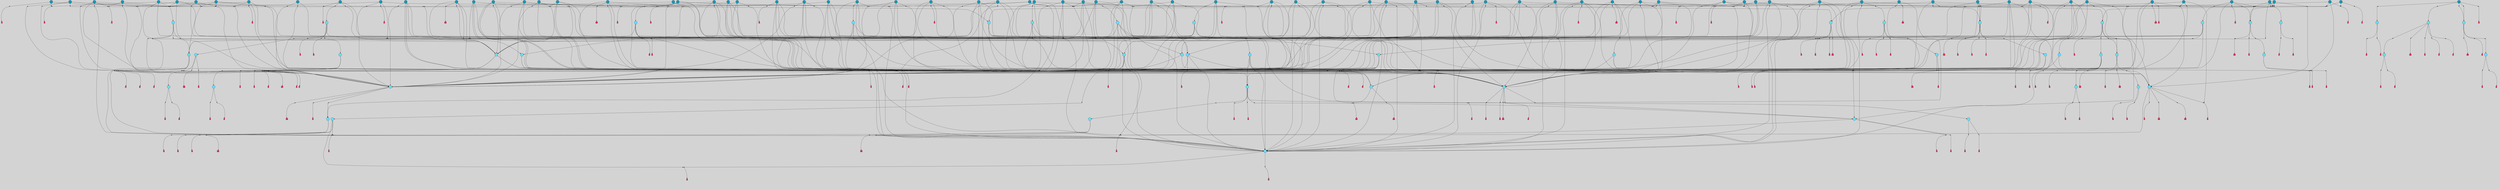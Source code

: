 // File exported with GEGELATI v1.3.1
// On the 2024-04-08 17:52:52
// With the File::TPGGraphDotExporter
digraph{
	graph[pad = "0.212, 0.055" bgcolor = lightgray]
	node[shape=circle style = filled label = ""]
		T3 [fillcolor="#66ddff"]
		T4 [fillcolor="#66ddff"]
		T7 [fillcolor="#66ddff"]
		T11 [fillcolor="#66ddff"]
		T24 [fillcolor="#66ddff"]
		T54 [fillcolor="#66ddff"]
		T164 [fillcolor="#66ddff"]
		T207 [fillcolor="#66ddff"]
		T250 [fillcolor="#66ddff"]
		T317 [fillcolor="#66ddff"]
		T318 [fillcolor="#66ddff"]
		T365 [fillcolor="#66ddff"]
		T455 [fillcolor="#66ddff"]
		T601 [fillcolor="#66ddff"]
		T630 [fillcolor="#66ddff"]
		T662 [fillcolor="#66ddff"]
		T663 [fillcolor="#66ddff"]
		T668 [fillcolor="#66ddff"]
		T801 [fillcolor="#1199bb"]
		T807 [fillcolor="#66ddff"]
		T821 [fillcolor="#1199bb"]
		T837 [fillcolor="#1199bb"]
		T897 [fillcolor="#66ddff"]
		T909 [fillcolor="#66ddff"]
		T913 [fillcolor="#66ddff"]
		T915 [fillcolor="#66ddff"]
		T916 [fillcolor="#66ddff"]
		T917 [fillcolor="#66ddff"]
		T918 [fillcolor="#66ddff"]
		T919 [fillcolor="#66ddff"]
		T922 [fillcolor="#66ddff"]
		T928 [fillcolor="#1199bb"]
		T930 [fillcolor="#1199bb"]
		T939 [fillcolor="#1199bb"]
		T941 [fillcolor="#1199bb"]
		T943 [fillcolor="#1199bb"]
		T944 [fillcolor="#66ddff"]
		T950 [fillcolor="#1199bb"]
		T962 [fillcolor="#1199bb"]
		T965 [fillcolor="#66ddff"]
		T968 [fillcolor="#66ddff"]
		T969 [fillcolor="#66ddff"]
		T970 [fillcolor="#66ddff"]
		T971 [fillcolor="#66ddff"]
		T972 [fillcolor="#66ddff"]
		T973 [fillcolor="#66ddff"]
		T974 [fillcolor="#66ddff"]
		T980 [fillcolor="#1199bb"]
		T981 [fillcolor="#1199bb"]
		T982 [fillcolor="#1199bb"]
		T983 [fillcolor="#1199bb"]
		T984 [fillcolor="#1199bb"]
		T985 [fillcolor="#1199bb"]
		T991 [fillcolor="#1199bb"]
		T992 [fillcolor="#1199bb"]
		T996 [fillcolor="#1199bb"]
		T997 [fillcolor="#1199bb"]
		T998 [fillcolor="#1199bb"]
		T999 [fillcolor="#1199bb"]
		T1001 [fillcolor="#1199bb"]
		T1002 [fillcolor="#1199bb"]
		T1004 [fillcolor="#1199bb"]
		T1008 [fillcolor="#1199bb"]
		T1009 [fillcolor="#1199bb"]
		T1010 [fillcolor="#1199bb"]
		T1013 [fillcolor="#1199bb"]
		T1014 [fillcolor="#1199bb"]
		T1016 [fillcolor="#1199bb"]
		T1020 [fillcolor="#1199bb"]
		T1023 [fillcolor="#1199bb"]
		T1029 [fillcolor="#1199bb"]
		T1031 [fillcolor="#66ddff"]
		T1032 [fillcolor="#66ddff"]
		T887 [fillcolor="#66ddff"]
		T1034 [fillcolor="#66ddff"]
		T1035 [fillcolor="#66ddff"]
		T1036 [fillcolor="#66ddff"]
		T1037 [fillcolor="#66ddff"]
		T1038 [fillcolor="#66ddff"]
		T1039 [fillcolor="#66ddff"]
		T1050 [fillcolor="#1199bb"]
		T1051 [fillcolor="#1199bb"]
		T1052 [fillcolor="#1199bb"]
		T1053 [fillcolor="#1199bb"]
		T1054 [fillcolor="#66ddff"]
		T1056 [fillcolor="#1199bb"]
		T1057 [fillcolor="#1199bb"]
		T1059 [fillcolor="#1199bb"]
		T1060 [fillcolor="#1199bb"]
		T1062 [fillcolor="#1199bb"]
		T1064 [fillcolor="#1199bb"]
		T1066 [fillcolor="#1199bb"]
		T1077 [fillcolor="#1199bb"]
		T1078 [fillcolor="#1199bb"]
		T1080 [fillcolor="#66ddff"]
		T1081 [fillcolor="#66ddff"]
		T1084 [fillcolor="#1199bb"]
		T1085 [fillcolor="#66ddff"]
		T1086 [fillcolor="#66ddff"]
		T714 [fillcolor="#66ddff"]
		T1087 [fillcolor="#1199bb"]
		T1088 [fillcolor="#1199bb"]
		T1089 [fillcolor="#1199bb"]
		T1090 [fillcolor="#1199bb"]
		T1092 [fillcolor="#1199bb"]
		T1093 [fillcolor="#1199bb"]
		T776 [fillcolor="#1199bb"]
		T1098 [fillcolor="#1199bb"]
		T1099 [fillcolor="#1199bb"]
		T8 [fillcolor="#1199bb"]
		T1100 [fillcolor="#1199bb"]
		T1103 [fillcolor="#1199bb"]
		T1105 [fillcolor="#1199bb"]
		T1106 [fillcolor="#1199bb"]
		T1107 [fillcolor="#1199bb"]
		T1108 [fillcolor="#1199bb"]
		T1109 [fillcolor="#1199bb"]
		T1111 [fillcolor="#1199bb"]
		T1112 [fillcolor="#1199bb"]
		T1113 [fillcolor="#1199bb"]
		T1114 [fillcolor="#1199bb"]
		T1116 [fillcolor="#1199bb"]
		T1117 [fillcolor="#1199bb"]
		T1119 [fillcolor="#1199bb"]
		T1120 [fillcolor="#1199bb"]
		T1121 [fillcolor="#1199bb"]
		T1122 [fillcolor="#1199bb"]
		T1123 [fillcolor="#1199bb"]
		T1124 [fillcolor="#1199bb"]
		T1125 [fillcolor="#1199bb"]
		P17325 [fillcolor="#cccccc" shape=point] //6|
		I17325 [shape=box style=invis label="6|1&2|6#1|7&#92;n10|7&2|0#1|5&#92;n9|4&0|1#2|2&#92;n8|6&0|0#1|0&#92;n"]
		P17325 -> I17325[style=invis]
		A10907 [fillcolor="#ff3366" shape=box margin=0.03 width=0 height=0 label="3"]
		T3 -> P17325 -> A10907
		P17326 [fillcolor="#cccccc" shape=point] //3|
		I17326 [shape=box style=invis label="7|6&2|4#0|2&#92;n10|3&2|7#1|4&#92;n11|6&0|4#0|1&#92;n7|1&0|0#2|6&#92;n7|6&0|3#2|6&#92;n4|0&2|6#0|1&#92;n4|4&2|5#0|2&#92;n4|6&0|4#2|7&#92;n10|0&2|3#1|5&#92;n2|6&0|5#0|2&#92;n1|0&2|3#0|7&#92;n1|6&2|0#0|5&#92;n6|2&0|1#0|7&#92;n9|2&0|3#2|7&#92;n5|3&0|6#0|6&#92;n1|7&2|5#2|3&#92;n8|1&2|7#0|6&#92;n1|0&2|5#2|1&#92;n7|1&2|2#2|5&#92;n7|4&2|6#0|3&#92;n"]
		P17326 -> I17326[style=invis]
		A10908 [fillcolor="#ff3366" shape=box margin=0.03 width=0 height=0 label="4"]
		T3 -> P17326 -> A10908
		P17327 [fillcolor="#cccccc" shape=point] //7|
		I17327 [shape=box style=invis label="0|2&2|4#2|6&#92;n5|3&0|6#0|1&#92;n4|7&2|6#0|5&#92;n7|6&0|7#0|5&#92;n10|7&2|2#1|1&#92;n"]
		P17327 -> I17327[style=invis]
		A10909 [fillcolor="#ff3366" shape=box margin=0.03 width=0 height=0 label="4"]
		T4 -> P17327 -> A10909
		P17328 [fillcolor="#cccccc" shape=point] //0|
		I17328 [shape=box style=invis label="2|5&0|1#0|6&#92;n6|1&2|2#2|7&#92;n8|0&0|3#1|4&#92;n4|3&2|5#2|4&#92;n8|1&2|4#0|0&#92;n6|6&0|1#2|6&#92;n11|7&2|4#2|5&#92;n6|2&2|4#0|2&#92;n8|5&2|4#2|4&#92;n2|1&2|1#2|2&#92;n2|7&2|5#2|6&#92;n9|7&0|5#0|4&#92;n1|2&0|5#2|6&#92;n4|2&2|3#2|7&#92;n3|3&2|1#0|2&#92;n"]
		P17328 -> I17328[style=invis]
		A10910 [fillcolor="#ff3366" shape=box margin=0.03 width=0 height=0 label="5"]
		T4 -> P17328 -> A10910
		P17329 [fillcolor="#cccccc" shape=point] //-3|
		I17329 [shape=box style=invis label="1|6&2|7#0|7&#92;n10|2&0|7#1|3&#92;n9|6&2|7#2|2&#92;n5|3&0|7#0|7&#92;n1|6&2|3#0|0&#92;n2|3&2|3#2|2&#92;n5|1&2|6#0|6&#92;n"]
		P17329 -> I17329[style=invis]
		A10911 [fillcolor="#ff3366" shape=box margin=0.03 width=0 height=0 label="7"]
		T7 -> P17329 -> A10911
		P17330 [fillcolor="#cccccc" shape=point] //5|
		I17330 [shape=box style=invis label="0|5&2|3#0|1&#92;n0|6&2|1#2|4&#92;n6|2&2|6#0|7&#92;n7|4&0|3#0|1&#92;n5|4&0|7#1|6&#92;n9|1&0|5#2|2&#92;n6|3&2|3#1|7&#92;n11|7&2|4#1|6&#92;n2|5&0|1#0|0&#92;n4|7&0|0#0|2&#92;n6|2&0|6#0|0&#92;n2|1&2|6#2|4&#92;n10|0&2|0#1|0&#92;n6|6&2|4#0|6&#92;n"]
		P17330 -> I17330[style=invis]
		A10912 [fillcolor="#ff3366" shape=box margin=0.03 width=0 height=0 label="8"]
		T7 -> P17330 -> A10912
		P17331 [fillcolor="#cccccc" shape=point] //6|
		I17331 [shape=box style=invis label="3|0&2|7#2|2&#92;n3|2&0|4#2|5&#92;n5|1&0|2#1|0&#92;n8|7&0|1#2|0&#92;n8|5&0|3#0|6&#92;n0|2&0|2#2|3&#92;n1|5&2|5#0|5&#92;n5|6&0|6#0|7&#92;n6|7&0|0#2|6&#92;n1|2&2|3#0|0&#92;n7|7&2|3#0|4&#92;n0|7&2|7#0|6&#92;n1|0&2|2#2|7&#92;n4|4&0|1#0|0&#92;n"]
		P17331 -> I17331[style=invis]
		A10913 [fillcolor="#ff3366" shape=box margin=0.03 width=0 height=0 label="11"]
		T11 -> P17331 -> A10913
		P17332 [fillcolor="#cccccc" shape=point] //-4|
		I17332 [shape=box style=invis label="4|1&0|4#2|6&#92;n1|2&2|2#2|0&#92;n1|2&2|0#0|6&#92;n8|4&2|3#2|5&#92;n5|5&2|1#1|0&#92;n"]
		P17332 -> I17332[style=invis]
		A10914 [fillcolor="#ff3366" shape=box margin=0.03 width=0 height=0 label="12"]
		T11 -> P17332 -> A10914
		P17333 [fillcolor="#cccccc" shape=point] //-3|
		I17333 [shape=box style=invis label="8|1&2|3#0|5&#92;n0|6&0|5#0|5&#92;n3|7&2|1#0|6&#92;n3|5&0|1#0|0&#92;n9|5&2|0#0|4&#92;n3|5&0|2#0|3&#92;n10|6&2|4#1|0&#92;n9|4&2|7#2|6&#92;n1|7&2|5#2|2&#92;n"]
		P17333 -> I17333[style=invis]
		A10915 [fillcolor="#ff3366" shape=box margin=0.03 width=0 height=0 label="5"]
		T4 -> P17333 -> A10915
		P17334 [fillcolor="#cccccc" shape=point] //1|
		I17334 [shape=box style=invis label="5|1&0|6#2|7&#92;n2|4&0|4#2|2&#92;n0|6&0|5#0|4&#92;n10|6&2|5#1|6&#92;n9|3&0|1#1|7&#92;n10|3&2|2#1|0&#92;n5|0&0|0#2|1&#92;n11|3&2|3#1|5&#92;n10|3&0|1#1|0&#92;n2|4&0|1#0|1&#92;n0|2&0|3#2|4&#92;n9|2&2|1#2|5&#92;n11|7&2|6#2|6&#92;n"]
		P17334 -> I17334[style=invis]
		T24 -> P17334 -> T7
		P17335 [fillcolor="#cccccc" shape=point] //5|
		I17335 [shape=box style=invis label="3|0&2|0#0|1&#92;n3|0&0|7#0|1&#92;n5|3&0|2#2|6&#92;n4|4&2|4#2|6&#92;n11|2&0|7#1|6&#92;n2|7&2|2#2|5&#92;n9|3&2|6#2|7&#92;n7|7&0|0#0|4&#92;n6|1&2|4#2|3&#92;n5|4&2|0#1|6&#92;n1|3&0|7#0|4&#92;n"]
		P17335 -> I17335[style=invis]
		A10916 [fillcolor="#ff3366" shape=box margin=0.03 width=0 height=0 label="7"]
		T24 -> P17335 -> A10916
		P17336 [fillcolor="#cccccc" shape=point] //-2|
		I17336 [shape=box style=invis label="4|1&0|4#0|3&#92;n4|2&0|5#2|0&#92;n5|5&2|6#0|5&#92;n1|4&0|1#0|2&#92;n6|3&2|7#1|5&#92;n0|4&2|0#0|3&#92;n8|5&2|5#1|2&#92;n10|7&2|7#1|1&#92;n3|4&0|0#2|1&#92;n3|6&2|5#2|5&#92;n8|3&0|1#0|7&#92;n10|0&2|7#1|3&#92;n4|1&2|4#0|1&#92;n9|3&2|0#0|4&#92;n3|6&2|0#0|4&#92;n1|2&0|6#2|1&#92;n4|0&2|1#2|2&#92;n"]
		P17336 -> I17336[style=invis]
		A10917 [fillcolor="#ff3366" shape=box margin=0.03 width=0 height=0 label="14"]
		T24 -> P17336 -> A10917
		P17337 [fillcolor="#cccccc" shape=point] //8|
		I17337 [shape=box style=invis label="9|0&0|1#2|0&#92;n10|1&2|5#1|4&#92;n8|2&2|6#0|4&#92;n2|4&2|5#2|3&#92;n4|2&2|2#0|2&#92;n7|5&0|2#0|0&#92;n8|2&2|1#1|3&#92;n8|7&0|7#2|1&#92;n1|1&0|0#0|7&#92;n5|6&2|5#1|0&#92;n6|6&2|5#0|0&#92;n11|4&0|3#2|6&#92;n4|2&2|4#0|7&#92;n5|6&0|1#2|0&#92;n11|3&0|2#0|7&#92;n"]
		P17337 -> I17337[style=invis]
		A10918 [fillcolor="#ff3366" shape=box margin=0.03 width=0 height=0 label="6"]
		T54 -> P17337 -> A10918
		T54 -> P17335
		P17338 [fillcolor="#cccccc" shape=point] //-10|
		I17338 [shape=box style=invis label="3|6&0|0#0|4&#92;n4|1&2|4#0|1&#92;n5|1&0|1#0|4&#92;n5|5&2|6#0|5&#92;n6|5&0|6#0|3&#92;n11|1&2|0#0|1&#92;n0|7&2|0#0|3&#92;n1|2&0|6#0|1&#92;n8|0&0|4#2|0&#92;n0|4&0|7#2|7&#92;n7|0&2|7#1|3&#92;n3|1&0|5#2|5&#92;n5|1&0|4#0|3&#92;n2|2&0|2#0|0&#92;n8|3&0|1#0|7&#92;n3|0&0|3#0|5&#92;n7|2&0|5#2|0&#92;n6|3&2|7#1|5&#92;n4|7&2|7#2|1&#92;n"]
		P17338 -> I17338[style=invis]
		A10919 [fillcolor="#ff3366" shape=box margin=0.03 width=0 height=0 label="14"]
		T54 -> P17338 -> A10919
		T54 -> P17330
		T164 -> P17328
		P17339 [fillcolor="#cccccc" shape=point] //-1|
		I17339 [shape=box style=invis label="6|4&0|4#2|4&#92;n4|5&2|5#2|4&#92;n9|7&2|5#0|3&#92;n3|7&2|6#0|6&#92;n8|7&0|6#0|4&#92;n2|1&2|0#0|1&#92;n8|6&0|0#2|5&#92;n2|1&0|2#0|3&#92;n6|1&0|7#2|6&#92;n6|3&0|1#1|6&#92;n5|4&2|7#0|4&#92;n0|7&0|4#2|0&#92;n11|0&2|0#2|5&#92;n3|7&2|0#2|7&#92;n8|3&2|7#1|4&#92;n5|7&0|6#0|4&#92;n0|0&2|3#2|3&#92;n5|4&2|1#0|3&#92;n0|4&0|3#2|5&#92;n"]
		P17339 -> I17339[style=invis]
		A10920 [fillcolor="#ff3366" shape=box margin=0.03 width=0 height=0 label="10"]
		T164 -> P17339 -> A10920
		P17340 [fillcolor="#cccccc" shape=point] //-7|
		I17340 [shape=box style=invis label="6|1&0|2#0|3&#92;n1|2&0|1#2|0&#92;n10|3&2|2#1|1&#92;n0|1&0|2#0|7&#92;n4|6&2|7#2|4&#92;n6|0&2|7#0|6&#92;n"]
		P17340 -> I17340[style=invis]
		A10921 [fillcolor="#ff3366" shape=box margin=0.03 width=0 height=0 label="7"]
		T164 -> P17340 -> A10921
		P17341 [fillcolor="#cccccc" shape=point] //-6|
		I17341 [shape=box style=invis label="11|7&0|1#0|6&#92;n3|5&0|1#0|3&#92;n1|5&0|5#0|6&#92;n1|7&2|5#2|2&#92;n0|0&0|2#2|2&#92;n4|4&0|1#0|5&#92;n6|4&2|2#0|2&#92;n0|6&2|5#0|5&#92;n0|3&2|2#2|6&#92;n"]
		P17341 -> I17341[style=invis]
		A10922 [fillcolor="#ff3366" shape=box margin=0.03 width=0 height=0 label="5"]
		T164 -> P17341 -> A10922
		P17342 [fillcolor="#cccccc" shape=point] //4|
		I17342 [shape=box style=invis label="4|3&0|6#0|3&#92;n5|7&2|3#2|2&#92;n5|6&0|7#1|2&#92;n1|4&2|6#0|3&#92;n8|4&2|1#2|5&#92;n9|5&2|4#1|4&#92;n2|4&0|5#0|7&#92;n10|0&0|6#1|3&#92;n3|0&0|6#0|2&#92;n2|7&2|7#2|6&#92;n5|2&0|5#1|5&#92;n10|4&2|5#1|7&#92;n4|0&0|4#2|4&#92;n11|1&0|4#2|6&#92;n10|6&2|0#1|4&#92;n9|7&0|3#1|4&#92;n4|5&2|7#0|6&#92;n11|5&2|6#2|3&#92;n0|3&0|5#0|1&#92;n"]
		P17342 -> I17342[style=invis]
		A10923 [fillcolor="#ff3366" shape=box margin=0.03 width=0 height=0 label="13"]
		T164 -> P17342 -> A10923
		P17343 [fillcolor="#cccccc" shape=point] //7|
		I17343 [shape=box style=invis label="7|0&2|1#2|0&#92;n9|7&2|1#1|7&#92;n8|2&0|1#1|0&#92;n6|6&0|2#1|1&#92;n2|2&0|5#0|0&#92;n5|7&0|0#2|1&#92;n5|1&2|5#1|5&#92;n4|7&2|4#2|3&#92;n10|5&2|2#1|5&#92;n1|3&2|2#2|0&#92;n10|2&2|6#1|5&#92;n"]
		P17343 -> I17343[style=invis]
		A10924 [fillcolor="#ff3366" shape=box margin=0.03 width=0 height=0 label="1"]
		T207 -> P17343 -> A10924
		P17344 [fillcolor="#cccccc" shape=point] //-3|
		I17344 [shape=box style=invis label="3|7&0|0#0|2&#92;n11|5&0|1#1|1&#92;n4|1&0|6#2|6&#92;n4|0&0|1#0|5&#92;n"]
		P17344 -> I17344[style=invis]
		T207 -> P17344 -> T24
		P17345 [fillcolor="#cccccc" shape=point] //5|
		I17345 [shape=box style=invis label="8|1&2|6#0|6&#92;n3|0&0|7#0|1&#92;n11|3&0|2#2|6&#92;n4|4&2|4#2|6&#92;n11|2&0|7#1|6&#92;n2|7&2|2#2|5&#92;n7|7&0|0#0|4&#92;n6|1&2|4#2|3&#92;n5|4&2|0#1|6&#92;n3|0&2|0#0|1&#92;n1|3&0|7#0|4&#92;n"]
		P17345 -> I17345[style=invis]
		A10925 [fillcolor="#ff3366" shape=box margin=0.03 width=0 height=0 label="7"]
		T207 -> P17345 -> A10925
		P17346 [fillcolor="#cccccc" shape=point] //5|
		I17346 [shape=box style=invis label="10|4&2|6#1|2&#92;n8|4&0|1#1|0&#92;n0|4&2|6#0|0&#92;n8|4&2|5#2|1&#92;n7|5&2|5#1|0&#92;n3|6&0|6#2|2&#92;n1|7&0|7#0|5&#92;n2|0&0|7#2|4&#92;n9|4&2|6#2|7&#92;n2|6&2|2#0|0&#92;n11|7&2|7#0|7&#92;n5|5&0|0#0|1&#92;n10|1&0|0#1|0&#92;n7|3&0|1#2|5&#92;n9|2&2|7#1|5&#92;n9|0&2|5#1|2&#92;n1|6&2|4#2|2&#92;n3|3&2|2#0|7&#92;n1|6&2|0#0|0&#92;n6|4&2|6#1|0&#92;n"]
		P17346 -> I17346[style=invis]
		A10926 [fillcolor="#ff3366" shape=box margin=0.03 width=0 height=0 label="1"]
		T207 -> P17346 -> A10926
		P17347 [fillcolor="#cccccc" shape=point] //7|
		I17347 [shape=box style=invis label="6|1&2|6#2|7&#92;n7|0&2|4#2|3&#92;n3|3&0|7#0|6&#92;n5|4&0|2#2|4&#92;n8|5&2|6#2|7&#92;n0|0&2|3#0|3&#92;n5|4&2|4#2|6&#92;n"]
		P17347 -> I17347[style=invis]
		T207 -> P17347 -> T4
		P17348 [fillcolor="#cccccc" shape=point] //8|
		I17348 [shape=box style=invis label="5|4&2|1#1|0&#92;n3|0&0|3#2|0&#92;n3|7&2|2#0|6&#92;n6|6&0|2#2|4&#92;n0|0&0|2#0|6&#92;n"]
		P17348 -> I17348[style=invis]
		T250 -> P17348 -> T164
		P17349 [fillcolor="#cccccc" shape=point] //5|
		I17349 [shape=box style=invis label="3|0&2|0#2|1&#92;n3|0&0|7#0|1&#92;n5|3&0|2#2|6&#92;n4|4&2|4#2|6&#92;n5|4&2|0#1|6&#92;n2|7&2|2#2|5&#92;n1|3&0|7#0|4&#92;n11|6&2|2#0|7&#92;n7|7&0|0#0|4&#92;n6|1&2|4#2|3&#92;n11|0&0|7#1|6&#92;n9|3&2|6#2|7&#92;n"]
		P17349 -> I17349[style=invis]
		A10927 [fillcolor="#ff3366" shape=box margin=0.03 width=0 height=0 label="7"]
		T250 -> P17349 -> A10927
		P17350 [fillcolor="#cccccc" shape=point] //7|
		I17350 [shape=box style=invis label="7|4&2|7#0|4&#92;n4|6&0|1#2|5&#92;n2|1&2|3#0|0&#92;n4|3&2|0#0|1&#92;n0|0&2|7#2|7&#92;n7|7&0|5#2|3&#92;n5|0&2|1#2|2&#92;n10|0&0|4#1|2&#92;n4|4&0|7#0|0&#92;n6|7&0|2#0|1&#92;n1|4&2|5#0|4&#92;n"]
		P17350 -> I17350[style=invis]
		A10928 [fillcolor="#ff3366" shape=box margin=0.03 width=0 height=0 label="0"]
		T250 -> P17350 -> A10928
		T250 -> P17335
		P17351 [fillcolor="#cccccc" shape=point] //10|
		I17351 [shape=box style=invis label="6|1&2|4#2|3&#92;n3|0&0|7#0|1&#92;n5|3&0|2#2|6&#92;n4|4&0|4#2|6&#92;n5|4&2|0#1|6&#92;n10|5&0|6#1|5&#92;n2|5&2|1#2|2&#92;n1|3&0|7#0|4&#92;n3|0&2|0#0|1&#92;n11|2&0|5#1|6&#92;n9|3&2|6#2|7&#92;n7|7&0|0#0|4&#92;n"]
		P17351 -> I17351[style=invis]
		A10929 [fillcolor="#ff3366" shape=box margin=0.03 width=0 height=0 label="7"]
		T250 -> P17351 -> A10929
		P17352 [fillcolor="#cccccc" shape=point] //7|
		I17352 [shape=box style=invis label="9|6&2|6#1|3&#92;n9|7&2|0#1|7&#92;n3|0&2|0#0|0&#92;n1|6&0|0#0|4&#92;n7|4&0|3#0|1&#92;n"]
		P17352 -> I17352[style=invis]
		A10930 [fillcolor="#ff3366" shape=box margin=0.03 width=0 height=0 label="12"]
		T318 -> P17352 -> A10930
		P17353 [fillcolor="#cccccc" shape=point] //-9|
		I17353 [shape=box style=invis label="7|1&0|0#2|6&#92;n1|6&0|4#2|7&#92;n7|6&2|4#0|2&#92;n10|7&2|1#1|3&#92;n7|6&0|3#2|6&#92;n4|0&2|2#2|1&#92;n1|0&0|5#2|3&#92;n6|1&2|6#1|1&#92;n7|4&2|6#1|0&#92;n9|5&0|1#0|2&#92;n9|2&0|3#0|7&#92;n6|0&2|7#0|6&#92;n10|5&2|3#1|5&#92;n10|0&2|7#1|4&#92;n1|0&2|3#0|7&#92;n5|2&0|6#0|6&#92;n2|6&0|1#0|2&#92;n7|4&2|5#0|3&#92;n3|6&2|4#0|5&#92;n1|6&2|0#0|5&#92;n"]
		P17353 -> I17353[style=invis]
		A10931 [fillcolor="#ff3366" shape=box margin=0.03 width=0 height=0 label="4"]
		T318 -> P17353 -> A10931
		P17354 [fillcolor="#cccccc" shape=point] //-7|
		I17354 [shape=box style=invis label="9|1&2|7#2|1&#92;n7|0&2|0#2|7&#92;n2|3&2|3#2|2&#92;n8|5&2|1#0|3&#92;n5|5&0|7#0|1&#92;n1|6&2|7#0|7&#92;n10|2&0|7#1|3&#92;n6|4&2|2#2|4&#92;n0|6&2|5#0|2&#92;n"]
		P17354 -> I17354[style=invis]
		A10932 [fillcolor="#ff3366" shape=box margin=0.03 width=0 height=0 label="7"]
		T318 -> P17354 -> A10932
		P17355 [fillcolor="#cccccc" shape=point] //3|
		I17355 [shape=box style=invis label="7|6&2|4#0|2&#92;n10|3&2|7#1|4&#92;n11|6&0|4#0|1&#92;n7|1&0|0#2|6&#92;n7|6&0|3#2|6&#92;n4|0&2|6#0|1&#92;n4|4&2|5#0|2&#92;n4|6&0|4#2|7&#92;n10|0&2|3#1|5&#92;n2|6&0|5#0|2&#92;n1|0&2|3#0|7&#92;n1|6&2|0#0|5&#92;n6|2&0|1#0|7&#92;n9|2&0|3#2|7&#92;n5|3&0|6#0|6&#92;n1|7&2|5#2|3&#92;n8|1&2|7#0|6&#92;n1|0&2|5#2|1&#92;n7|1&2|2#2|5&#92;n7|4&2|6#0|3&#92;n"]
		P17355 -> I17355[style=invis]
		A10933 [fillcolor="#ff3366" shape=box margin=0.03 width=0 height=0 label="4"]
		T317 -> P17355 -> A10933
		P17356 [fillcolor="#cccccc" shape=point] //6|
		I17356 [shape=box style=invis label="6|1&2|6#1|7&#92;n10|7&2|0#1|5&#92;n9|4&0|1#2|2&#92;n8|6&0|0#1|0&#92;n"]
		P17356 -> I17356[style=invis]
		A10934 [fillcolor="#ff3366" shape=box margin=0.03 width=0 height=0 label="3"]
		T317 -> P17356 -> A10934
		P17357 [fillcolor="#cccccc" shape=point] //-9|
		I17357 [shape=box style=invis label="11|5&0|0#2|6&#92;n8|5&2|3#2|1&#92;n7|1&0|6#1|3&#92;n11|4&0|2#0|1&#92;n9|0&2|7#1|6&#92;n10|1&0|3#1|6&#92;n0|3&0|4#2|5&#92;n5|7&2|3#1|6&#92;n2|0&2|1#0|7&#92;n"]
		P17357 -> I17357[style=invis]
		A10935 [fillcolor="#ff3366" shape=box margin=0.03 width=0 height=0 label="2"]
		T318 -> P17357 -> A10935
		P17358 [fillcolor="#cccccc" shape=point] //-1|
		I17358 [shape=box style=invis label="1|7&2|1#0|6&#92;n8|1&2|3#0|5&#92;n10|6&2|7#1|0&#92;n1|7&2|5#0|2&#92;n0|3&0|3#2|2&#92;n3|5&0|1#0|0&#92;n3|5&0|2#0|3&#92;n1|5&2|0#0|4&#92;n5|7&2|2#2|5&#92;n4|0&2|3#0|3&#92;n"]
		P17358 -> I17358[style=invis]
		T318 -> P17358 -> T317
		P17359 [fillcolor="#cccccc" shape=point] //2|
		I17359 [shape=box style=invis label="11|2&2|1#2|2&#92;n0|1&0|0#0|6&#92;n9|2&0|4#2|2&#92;n9|7&2|0#0|0&#92;n4|5&0|6#2|7&#92;n6|7&0|2#0|1&#92;n5|6&0|2#1|0&#92;n11|6&2|1#2|1&#92;n11|0&0|0#2|3&#92;n8|4&0|7#1|1&#92;n11|3&0|7#1|6&#92;n9|2&2|1#2|5&#92;n11|7&0|2#0|2&#92;n"]
		P17359 -> I17359[style=invis]
		T365 -> P17359 -> T3
		P17360 [fillcolor="#cccccc" shape=point] //4|
		I17360 [shape=box style=invis label="7|1&0|6#0|1&#92;n6|7&2|7#1|7&#92;n10|1&2|1#1|1&#92;n9|6&2|2#1|4&#92;n4|7&0|4#2|2&#92;n9|6&0|5#1|1&#92;n10|0&2|6#1|6&#92;n5|1&0|1#2|3&#92;n10|1&0|5#1|0&#92;n3|4&2|3#0|0&#92;n8|2&0|5#2|4&#92;n1|6&2|0#0|0&#92;n2|3&0|1#2|6&#92;n5|2&2|2#1|6&#92;n2|2&0|1#2|1&#92;n3|1&2|7#0|3&#92;n6|7&2|3#0|4&#92;n"]
		P17360 -> I17360[style=invis]
		A10936 [fillcolor="#ff3366" shape=box margin=0.03 width=0 height=0 label="10"]
		T365 -> P17360 -> A10936
		P17361 [fillcolor="#cccccc" shape=point] //3|
		I17361 [shape=box style=invis label="4|7&0|7#2|7&#92;n11|5&2|6#0|2&#92;n5|5&2|6#2|0&#92;n3|2&0|6#0|3&#92;n10|2&2|5#1|5&#92;n9|4&2|3#1|5&#92;n2|5&2|7#2|4&#92;n11|3&2|5#1|0&#92;n7|0&0|7#2|1&#92;n1|2&0|5#0|1&#92;n"]
		P17361 -> I17361[style=invis]
		A10937 [fillcolor="#ff3366" shape=box margin=0.03 width=0 height=0 label="5"]
		T365 -> P17361 -> A10937
		P17362 [fillcolor="#cccccc" shape=point] //2|
		I17362 [shape=box style=invis label="9|0&0|7#0|5&#92;n10|4&2|5#1|6&#92;n4|7&0|2#2|3&#92;n6|0&2|6#0|6&#92;n11|0&2|3#0|7&#92;n7|0&2|4#1|2&#92;n6|3&2|6#2|1&#92;n5|1&2|6#2|7&#92;n"]
		P17362 -> I17362[style=invis]
		T455 -> P17362 -> T7
		P17363 [fillcolor="#cccccc" shape=point] //2|
		I17363 [shape=box style=invis label="4|1&0|5#0|1&#92;n6|4&0|7#2|4&#92;n10|5&2|6#1|4&#92;n9|2&0|4#2|3&#92;n6|2&2|3#1|7&#92;n8|1&0|2#0|3&#92;n4|0&2|0#0|1&#92;n"]
		P17363 -> I17363[style=invis]
		T455 -> P17363 -> T54
		P17364 [fillcolor="#cccccc" shape=point] //4|
		I17364 [shape=box style=invis label="6|0&2|6#0|7&#92;n11|2&0|3#1|2&#92;n11|3&0|7#1|5&#92;n10|4&2|6#1|6&#92;n1|0&2|7#0|6&#92;n4|4&2|6#0|2&#92;n4|7&0|2#2|3&#92;n1|7&0|4#2|3&#92;n9|0&0|7#0|0&#92;n"]
		P17364 -> I17364[style=invis]
		T455 -> P17364 -> T7
		P17365 [fillcolor="#cccccc" shape=point] //-3|
		I17365 [shape=box style=invis label="6|1&0|5#0|3&#92;n10|0&2|7#1|6&#92;n0|1&0|2#0|7&#92;n6|2&0|3#2|7&#92;n4|6&2|7#2|4&#92;n"]
		P17365 -> I17365[style=invis]
		A10938 [fillcolor="#ff3366" shape=box margin=0.03 width=0 height=0 label="7"]
		T455 -> P17365 -> A10938
		P17366 [fillcolor="#cccccc" shape=point] //7|
		I17366 [shape=box style=invis label="10|5&0|6#1|7&#92;n4|3&2|6#0|3&#92;n8|4&0|6#1|2&#92;n3|0&2|0#2|3&#92;n5|6&2|3#0|4&#92;n0|7&2|1#0|5&#92;n8|7&2|2#2|5&#92;n9|1&0|0#1|0&#92;n10|1&2|1#1|4&#92;n3|3&2|7#0|4&#92;n5|2&2|3#0|4&#92;n2|0&2|6#2|2&#92;n1|7&0|1#0|7&#92;n"]
		P17366 -> I17366[style=invis]
		T455 -> P17366 -> T365
		P17367 [fillcolor="#cccccc" shape=point] //-4|
		I17367 [shape=box style=invis label="10|6&2|6#1|6&#92;n7|7&2|4#0|2&#92;n4|1&2|6#0|1&#92;n10|3&2|7#1|4&#92;n3|6&0|4#0|5&#92;n2|5&0|5#0|2&#92;n4|6&0|4#0|1&#92;n3|5&2|3#0|1&#92;n4|4&2|5#0|2&#92;n9|2&0|3#2|7&#92;n10|0&2|3#1|4&#92;n7|1&0|0#2|6&#92;n4|6&0|4#2|7&#92;n1|7&0|2#2|4&#92;n1|7&0|6#2|0&#92;n5|3&0|6#0|5&#92;n7|6&0|3#2|6&#92;n1|6&2|0#0|5&#92;n1|4&2|5#2|3&#92;n7|1&2|2#2|5&#92;n"]
		P17367 -> I17367[style=invis]
		T601 -> P17367 -> T207
		P17368 [fillcolor="#cccccc" shape=point] //2|
		I17368 [shape=box style=invis label="4|1&0|4#2|6&#92;n5|5&2|1#1|0&#92;n1|0&2|0#0|6&#92;n8|4&2|3#2|5&#92;n"]
		P17368 -> I17368[style=invis]
		T601 -> P17368 -> T11
		P17369 [fillcolor="#cccccc" shape=point] //3|
		I17369 [shape=box style=invis label="7|2&0|2#2|4&#92;n0|4&0|6#2|7&#92;n9|0&0|1#2|2&#92;n8|6&0|0#1|0&#92;n"]
		P17369 -> I17369[style=invis]
		A10939 [fillcolor="#ff3366" shape=box margin=0.03 width=0 height=0 label="3"]
		T601 -> P17369 -> A10939
		P17370 [fillcolor="#cccccc" shape=point] //6|
		I17370 [shape=box style=invis label="4|4&0|7#2|7&#92;n10|6&0|1#1|3&#92;n7|5&0|2#0|7&#92;n10|7&0|1#1|5&#92;n9|0&2|1#1|0&#92;n"]
		P17370 -> I17370[style=invis]
		A10940 [fillcolor="#ff3366" shape=box margin=0.03 width=0 height=0 label="7"]
		T630 -> P17370 -> A10940
		P17371 [fillcolor="#cccccc" shape=point] //2|
		I17371 [shape=box style=invis label="0|2&2|6#2|6&#92;n7|0&2|7#1|7&#92;n10|7&0|5#1|6&#92;n0|5&2|7#0|4&#92;n3|1&0|1#2|6&#92;n4|7&0|2#0|6&#92;n"]
		P17371 -> I17371[style=invis]
		T630 -> P17371 -> T164
		T630 -> P17366
		P17372 [fillcolor="#cccccc" shape=point] //7|
		I17372 [shape=box style=invis label="0|3&2|7#2|1&#92;n3|7&0|1#0|3&#92;n3|1&0|3#2|1&#92;n5|0&0|0#0|2&#92;n9|0&2|2#0|7&#92;n2|5&2|6#0|0&#92;n9|4&2|7#2|6&#92;n8|4&2|6#0|2&#92;n9|5&2|1#0|2&#92;n8|1&2|5#0|5&#92;n9|5&2|0#2|4&#92;n11|2&0|3#0|4&#92;n"]
		P17372 -> I17372[style=invis]
		A10941 [fillcolor="#ff3366" shape=box margin=0.03 width=0 height=0 label="5"]
		T630 -> P17372 -> A10941
		P17373 [fillcolor="#cccccc" shape=point] //7|
		I17373 [shape=box style=invis label="7|4&2|1#2|4&#92;n1|1&2|1#0|4&#92;n10|3&0|3#1|2&#92;n8|0&0|4#1|2&#92;n7|6&0|5#0|5&#92;n0|0&2|7#2|7&#92;n6|7&0|2#0|6&#92;n4|3&2|0#0|1&#92;n4|6&0|7#2|5&#92;n7|4&2|7#0|4&#92;n2|0&2|0#2|6&#92;n8|3&0|6#1|5&#92;n"]
		P17373 -> I17373[style=invis]
		A10942 [fillcolor="#ff3366" shape=box margin=0.03 width=0 height=0 label="0"]
		T663 -> P17373 -> A10942
		P17374 [fillcolor="#cccccc" shape=point] //6|
		I17374 [shape=box style=invis label="6|1&2|6#1|7&#92;n10|7&2|0#1|5&#92;n9|4&0|1#2|2&#92;n8|6&0|0#1|0&#92;n"]
		P17374 -> I17374[style=invis]
		A10943 [fillcolor="#ff3366" shape=box margin=0.03 width=0 height=0 label="3"]
		T662 -> P17374 -> A10943
		P17375 [fillcolor="#cccccc" shape=point] //-1|
		I17375 [shape=box style=invis label="1|7&2|1#0|6&#92;n8|1&2|3#0|5&#92;n10|6&2|7#1|0&#92;n1|7&2|5#0|2&#92;n0|3&0|3#2|2&#92;n3|5&0|1#0|0&#92;n3|5&0|2#0|3&#92;n1|5&2|0#0|4&#92;n5|7&2|2#2|5&#92;n4|0&2|3#0|3&#92;n"]
		P17375 -> I17375[style=invis]
		T663 -> P17375 -> T662
		P17376 [fillcolor="#cccccc" shape=point] //7|
		I17376 [shape=box style=invis label="9|6&2|6#1|3&#92;n9|7&2|0#1|7&#92;n3|0&2|0#0|0&#92;n1|6&0|0#0|4&#92;n7|4&0|3#0|1&#92;n"]
		P17376 -> I17376[style=invis]
		A10944 [fillcolor="#ff3366" shape=box margin=0.03 width=0 height=0 label="12"]
		T663 -> P17376 -> A10944
		P17377 [fillcolor="#cccccc" shape=point] //-9|
		I17377 [shape=box style=invis label="11|5&0|0#2|6&#92;n8|5&2|3#2|1&#92;n7|1&0|6#1|3&#92;n11|4&0|2#0|1&#92;n9|0&2|7#1|6&#92;n10|1&0|3#1|6&#92;n0|3&0|4#2|5&#92;n5|7&2|3#1|6&#92;n2|0&2|1#0|7&#92;n"]
		P17377 -> I17377[style=invis]
		A10945 [fillcolor="#ff3366" shape=box margin=0.03 width=0 height=0 label="2"]
		T663 -> P17377 -> A10945
		P17378 [fillcolor="#cccccc" shape=point] //3|
		I17378 [shape=box style=invis label="7|6&2|4#0|2&#92;n10|3&2|7#1|4&#92;n11|6&0|4#0|1&#92;n7|1&0|0#2|6&#92;n7|6&0|3#2|6&#92;n4|0&2|6#0|1&#92;n4|4&2|5#0|2&#92;n4|6&0|4#2|7&#92;n10|0&2|3#1|5&#92;n2|6&0|5#0|2&#92;n1|0&2|3#0|7&#92;n1|6&2|0#0|5&#92;n6|2&0|1#0|7&#92;n9|2&0|3#2|7&#92;n5|3&0|6#0|6&#92;n1|7&2|5#2|3&#92;n8|1&2|7#0|6&#92;n1|0&2|5#2|1&#92;n7|1&2|2#2|5&#92;n7|4&2|6#0|3&#92;n"]
		P17378 -> I17378[style=invis]
		A10946 [fillcolor="#ff3366" shape=box margin=0.03 width=0 height=0 label="4"]
		T662 -> P17378 -> A10946
		P17379 [fillcolor="#cccccc" shape=point] //-2|
		I17379 [shape=box style=invis label="9|1&2|7#2|1&#92;n10|2&2|2#1|6&#92;n7|0&2|6#2|7&#92;n10|2&0|7#1|3&#92;n2|3&2|3#2|2&#92;n5|5&0|7#1|1&#92;n1|6&2|7#0|7&#92;n8|5&2|1#0|3&#92;n0|6&2|5#0|2&#92;n"]
		P17379 -> I17379[style=invis]
		A10947 [fillcolor="#ff3366" shape=box margin=0.03 width=0 height=0 label="7"]
		T663 -> P17379 -> A10947
		P17380 [fillcolor="#cccccc" shape=point] //-5|
		I17380 [shape=box style=invis label="0|7&0|6#2|1&#92;n3|5&0|7#2|7&#92;n1|0&0|7#0|4&#92;n0|5&0|3#2|4&#92;n2|1&2|4#0|4&#92;n6|5&2|4#1|4&#92;n11|7&2|2#2|2&#92;n"]
		P17380 -> I17380[style=invis]
		T668 -> P17380 -> T7
		P17381 [fillcolor="#cccccc" shape=point] //-2|
		I17381 [shape=box style=invis label="9|0&2|5#0|2&#92;n3|4&2|2#2|2&#92;n11|5&2|5#2|7&#92;n3|5&2|2#0|3&#92;n0|0&2|1#0|0&#92;n"]
		P17381 -> I17381[style=invis]
		A10948 [fillcolor="#ff3366" shape=box margin=0.03 width=0 height=0 label="7"]
		T668 -> P17381 -> A10948
		T668 -> P17366
		T668 -> P17368
		P17382 [fillcolor="#cccccc" shape=point] //-1|
		I17382 [shape=box style=invis label="0|7&2|6#2|1&#92;n8|3&0|5#2|5&#92;n3|5&0|7#2|7&#92;n2|1&2|4#0|4&#92;n0|5&0|3#2|4&#92;n1|0&0|7#0|4&#92;n6|5&2|4#1|4&#92;n11|7&2|2#2|2&#92;n"]
		P17382 -> I17382[style=invis]
		T801 -> P17382 -> T7
		T801 -> P17366
		P17383 [fillcolor="#cccccc" shape=point] //-6|
		I17383 [shape=box style=invis label="6|2&2|7#0|5&#92;n6|4&2|2#0|2&#92;n1|7&2|5#2|2&#92;n0|0&0|2#2|2&#92;n8|3&2|2#2|6&#92;n3|2&0|1#0|3&#92;n0|4&2|7#2|6&#92;n4|4&0|1#2|5&#92;n0|6&2|5#0|5&#92;n4|5&0|3#0|5&#92;n11|7&0|1#0|1&#92;n"]
		P17383 -> I17383[style=invis]
		A10949 [fillcolor="#ff3366" shape=box margin=0.03 width=0 height=0 label="5"]
		T801 -> P17383 -> A10949
		P17384 [fillcolor="#cccccc" shape=point] //0|
		I17384 [shape=box style=invis label="9|3&2|3#2|3&#92;n0|3&2|3#0|3&#92;n11|5&0|6#2|7&#92;n6|1&2|6#0|6&#92;n11|6&2|7#0|1&#92;n1|7&0|7#2|0&#92;n8|6&2|0#0|7&#92;n4|0&0|3#2|5&#92;n7|0&2|4#1|2&#92;n6|1&2|0#0|7&#92;n"]
		P17384 -> I17384[style=invis]
		T801 -> P17384 -> T663
		T801 -> P17366
		P17385 [fillcolor="#cccccc" shape=point] //4|
		I17385 [shape=box style=invis label="1|7&0|1#0|7&#92;n0|7&2|1#0|5&#92;n8|4&0|6#1|2&#92;n3|0&2|0#2|3&#92;n5|6&2|3#0|4&#92;n4|3&2|6#0|3&#92;n3|3&2|7#0|2&#92;n9|0&0|0#1|0&#92;n5|2&2|3#0|4&#92;n2|0&2|6#2|6&#92;n10|5&0|6#1|7&#92;n"]
		P17385 -> I17385[style=invis]
		T807 -> P17385 -> T365
		P17386 [fillcolor="#cccccc" shape=point] //3|
		I17386 [shape=box style=invis label="11|2&0|3#0|4&#92;n8|1&2|5#0|5&#92;n3|0&2|7#0|7&#92;n8|3&2|1#0|1&#92;n9|0&2|2#0|7&#92;n9|6&0|1#0|2&#92;n2|5&0|6#0|0&#92;n5|0&0|0#0|2&#92;n4|2&0|5#2|3&#92;n9|7&2|7#0|6&#92;n8|7&0|3#2|7&#92;n7|1&2|4#2|5&#92;n9|5&2|0#2|4&#92;n7|2&0|4#1|5&#92;n"]
		P17386 -> I17386[style=invis]
		A10950 [fillcolor="#ff3366" shape=box margin=0.03 width=0 height=0 label="5"]
		T807 -> P17386 -> A10950
		P17387 [fillcolor="#cccccc" shape=point] //6|
		I17387 [shape=box style=invis label="7|7&0|2#2|6&#92;n3|0&0|7#2|4&#92;n5|7&0|5#0|4&#92;n5|5&0|0#0|7&#92;n11|7&2|2#2|3&#92;n"]
		P17387 -> I17387[style=invis]
		A10951 [fillcolor="#ff3366" shape=box margin=0.03 width=0 height=0 label="3"]
		T807 -> P17387 -> A10951
		T807 -> P17332
		T807 -> P17366
		T821 -> P17366
		T821 -> P17382
		T821 -> P17371
		P17388 [fillcolor="#cccccc" shape=point] //-10|
		I17388 [shape=box style=invis label="10|6&2|5#1|6&#92;n9|3&0|1#1|7&#92;n2|4&0|1#0|1&#92;n11|3&0|7#1|6&#92;n6|7&2|0#2|6&#92;n3|0&2|0#2|3&#92;n8|0&0|0#0|1&#92;n0|6&0|7#0|4&#92;n5|1&0|6#2|7&#92;n"]
		P17388 -> I17388[style=invis]
		T821 -> P17388 -> T7
		P17389 [fillcolor="#cccccc" shape=point] //8|
		I17389 [shape=box style=invis label="3|5&2|0#2|4&#92;n6|0&2|5#0|6&#92;n8|5&0|2#0|1&#92;n"]
		P17389 -> I17389[style=invis]
		A10952 [fillcolor="#ff3366" shape=box margin=0.03 width=0 height=0 label="5"]
		T821 -> P17389 -> A10952
		T837 -> P17382
		P17390 [fillcolor="#cccccc" shape=point] //-6|
		I17390 [shape=box style=invis label="10|5&0|6#1|7&#92;n1|1&2|1#0|4&#92;n4|4&2|7#2|2&#92;n3|0&2|7#0|4&#92;n0|7&2|1#0|5&#92;n8|7&2|2#2|5&#92;n3|0&2|0#2|3&#92;n9|1&0|0#1|0&#92;n5|6&2|3#0|4&#92;n2|0&0|7#0|7&#92;n8|4&0|6#1|2&#92;n"]
		P17390 -> I17390[style=invis]
		T837 -> P17390 -> T365
		T837 -> P17384
		T837 -> P17366
		P17391 [fillcolor="#cccccc" shape=point] //-3|
		I17391 [shape=box style=invis label="9|3&2|3#2|3&#92;n0|3&2|3#0|3&#92;n1|7&0|7#2|0&#92;n6|1&2|6#0|6&#92;n11|5&0|6#2|7&#92;n8|6&2|0#0|7&#92;n4|0&0|3#2|5&#92;n7|0&2|4#1|5&#92;n6|1&2|0#0|7&#92;n"]
		P17391 -> I17391[style=invis]
		T837 -> P17391 -> T663
		P17392 [fillcolor="#cccccc" shape=point] //-8|
		I17392 [shape=box style=invis label="7|7&2|3#1|0&#92;n0|1&0|6#2|4&#92;n10|1&2|7#1|6&#92;n11|6&2|1#0|5&#92;n7|0&0|3#1|3&#92;n0|3&2|5#2|3&#92;n3|3&2|1#0|5&#92;n11|4&0|2#1|3&#92;n"]
		P17392 -> I17392[style=invis]
		T897 -> P17392 -> T663
		T897 -> P17366
		T897 -> P17391
		T897 -> P17382
		T897 -> P17328
		P17393 [fillcolor="#cccccc" shape=point] //-10|
		I17393 [shape=box style=invis label="7|0&2|6#1|2&#92;n11|5&0|0#2|6&#92;n10|1&0|3#1|6&#92;n11|1&0|2#0|3&#92;n4|1&0|6#0|0&#92;n"]
		P17393 -> I17393[style=invis]
		T909 -> P17393 -> T630
		P17394 [fillcolor="#cccccc" shape=point] //-4|
		I17394 [shape=box style=invis label="4|0&0|6#2|4&#92;n9|1&2|7#1|3&#92;n0|0&2|6#0|1&#92;n10|7&0|2#1|7&#92;n6|7&2|4#0|7&#92;n3|6&0|2#2|3&#92;n0|2&2|2#0|6&#92;n2|1&2|6#0|6&#92;n5|6&0|5#1|6&#92;n5|6&2|5#1|1&#92;n8|4&2|5#2|6&#92;n"]
		P17394 -> I17394[style=invis]
		T909 -> P17394 -> T7
		P17395 [fillcolor="#cccccc" shape=point] //1|
		I17395 [shape=box style=invis label="8|2&2|6#1|6&#92;n10|3&0|6#1|5&#92;n9|2&0|7#0|1&#92;n6|2&2|7#0|4&#92;n2|3&2|4#0|2&#92;n11|0&2|2#0|6&#92;n2|6&2|5#2|5&#92;n1|5&0|5#0|0&#92;n7|0&2|3#1|6&#92;n0|3&0|7#2|0&#92;n9|5&2|5#2|5&#92;n0|1&0|4#2|3&#92;n10|3&2|5#1|3&#92;n7|4&0|0#2|5&#92;n6|6&2|0#2|3&#92;n0|6&0|1#0|7&#92;n2|7&2|3#2|6&#92;n10|6&2|3#1|3&#92;n6|3&0|2#0|7&#92;n"]
		P17395 -> I17395[style=invis]
		T909 -> P17395 -> T455
		P17396 [fillcolor="#cccccc" shape=point] //9|
		I17396 [shape=box style=invis label="8|4&2|4#2|5&#92;n2|0&2|6#0|4&#92;n9|1&0|0#0|3&#92;n3|7&0|7#2|3&#92;n2|7&2|6#0|1&#92;n2|3&2|6#0|3&#92;n0|3&0|4#0|3&#92;n11|7&0|2#2|0&#92;n6|7&0|2#0|0&#92;n2|2&2|3#0|4&#92;n10|1&2|1#1|4&#92;n"]
		P17396 -> I17396[style=invis]
		T909 -> P17396 -> T365
		P17397 [fillcolor="#cccccc" shape=point] //1|
		I17397 [shape=box style=invis label="5|3&0|0#1|5&#92;n3|6&2|2#0|2&#92;n10|6&2|4#1|7&#92;n1|7&2|3#2|2&#92;n8|0&2|6#1|2&#92;n3|7&2|1#0|6&#92;n5|6&2|4#0|5&#92;n8|5&2|3#0|5&#92;n3|3&2|6#0|5&#92;n"]
		P17397 -> I17397[style=invis]
		A10953 [fillcolor="#ff3366" shape=box margin=0.03 width=0 height=0 label="5"]
		T913 -> P17397 -> A10953
		T913 -> P17366
		T913 -> P17382
		P17398 [fillcolor="#cccccc" shape=point] //-7|
		I17398 [shape=box style=invis label="9|5&2|0#2|6&#92;n11|4&0|6#0|1&#92;n0|3&0|4#2|5&#92;n8|5&2|3#2|1&#92;n9|0&2|7#1|6&#92;n2|0&2|1#0|5&#92;n5|7&2|3#1|6&#92;n4|1&0|5#2|6&#92;n0|1&2|3#0|2&#92;n10|3&2|1#1|7&#92;n"]
		P17398 -> I17398[style=invis]
		T913 -> P17398 -> T250
		P17399 [fillcolor="#cccccc" shape=point] //-8|
		I17399 [shape=box style=invis label="7|1&0|0#2|6&#92;n1|6&0|4#0|7&#92;n7|6&2|4#0|2&#92;n10|7&2|1#1|3&#92;n9|2&0|3#0|7&#92;n4|0&2|2#2|1&#92;n1|0&0|5#2|3&#92;n1|7&0|3#2|0&#92;n7|4&2|5#0|3&#92;n7|4&2|6#1|0&#92;n9|5&0|1#0|2&#92;n7|6&0|3#2|7&#92;n6|0&2|7#0|6&#92;n10|5&2|3#1|5&#92;n10|0&2|7#1|4&#92;n5|2&0|6#0|6&#92;n2|6&0|1#0|2&#92;n6|1&2|6#1|1&#92;n3|6&2|4#0|5&#92;n1|6&2|0#0|5&#92;n"]
		P17399 -> I17399[style=invis]
		A10954 [fillcolor="#ff3366" shape=box margin=0.03 width=0 height=0 label="4"]
		T913 -> P17399 -> A10954
		P17400 [fillcolor="#cccccc" shape=point] //7|
		I17400 [shape=box style=invis label="9|6&2|6#1|3&#92;n9|7&2|0#1|7&#92;n3|0&2|0#0|0&#92;n1|6&0|0#0|4&#92;n7|4&0|3#0|1&#92;n"]
		P17400 -> I17400[style=invis]
		A10955 [fillcolor="#ff3366" shape=box margin=0.03 width=0 height=0 label="12"]
		T917 -> P17400 -> A10955
		P17401 [fillcolor="#cccccc" shape=point] //-9|
		I17401 [shape=box style=invis label="11|5&0|0#2|6&#92;n8|5&2|3#2|1&#92;n7|1&0|6#1|3&#92;n11|4&0|2#0|1&#92;n9|0&2|7#1|6&#92;n10|1&0|3#1|6&#92;n0|3&0|4#2|5&#92;n5|7&2|3#1|6&#92;n2|0&2|1#0|7&#92;n"]
		P17401 -> I17401[style=invis]
		A10956 [fillcolor="#ff3366" shape=box margin=0.03 width=0 height=0 label="2"]
		T917 -> P17401 -> A10956
		P17402 [fillcolor="#cccccc" shape=point] //3|
		I17402 [shape=box style=invis label="7|6&2|4#0|2&#92;n10|3&2|7#1|4&#92;n11|6&0|4#0|1&#92;n7|1&0|0#2|6&#92;n7|6&0|3#2|6&#92;n4|0&2|6#0|1&#92;n4|4&2|5#0|2&#92;n4|6&0|4#2|7&#92;n10|0&2|3#1|5&#92;n2|6&0|5#0|2&#92;n1|0&2|3#0|7&#92;n1|6&2|0#0|5&#92;n6|2&0|1#0|7&#92;n9|2&0|3#2|7&#92;n5|3&0|6#0|6&#92;n1|7&2|5#2|3&#92;n8|1&2|7#0|6&#92;n1|0&2|5#2|1&#92;n7|1&2|2#2|5&#92;n7|4&2|6#0|3&#92;n"]
		P17402 -> I17402[style=invis]
		A10957 [fillcolor="#ff3366" shape=box margin=0.03 width=0 height=0 label="4"]
		T915 -> P17402 -> A10957
		P17403 [fillcolor="#cccccc" shape=point] //6|
		I17403 [shape=box style=invis label="6|1&2|6#1|7&#92;n10|7&2|0#1|5&#92;n9|4&0|1#2|2&#92;n8|6&0|0#1|0&#92;n"]
		P17403 -> I17403[style=invis]
		A10958 [fillcolor="#ff3366" shape=box margin=0.03 width=0 height=0 label="3"]
		T915 -> P17403 -> A10958
		P17404 [fillcolor="#cccccc" shape=point] //-1|
		I17404 [shape=box style=invis label="1|7&2|1#0|6&#92;n8|1&2|3#0|5&#92;n10|6&2|7#1|0&#92;n1|7&2|5#0|2&#92;n0|3&0|3#2|2&#92;n3|5&0|1#0|0&#92;n3|5&0|2#0|3&#92;n1|5&2|0#0|4&#92;n5|7&2|2#2|5&#92;n4|0&2|3#0|3&#92;n"]
		P17404 -> I17404[style=invis]
		T917 -> P17404 -> T915
		P17405 [fillcolor="#cccccc" shape=point] //4|
		I17405 [shape=box style=invis label="7|1&0|6#0|1&#92;n6|7&2|7#1|7&#92;n10|1&2|1#1|1&#92;n9|6&2|2#1|4&#92;n4|7&0|4#2|2&#92;n9|6&0|5#1|1&#92;n10|0&2|6#1|6&#92;n5|1&0|1#2|3&#92;n10|1&0|5#1|0&#92;n3|4&2|3#0|0&#92;n8|2&0|5#2|4&#92;n1|6&2|0#0|0&#92;n2|3&0|1#2|6&#92;n5|2&2|2#1|6&#92;n2|2&0|1#2|1&#92;n3|1&2|7#0|3&#92;n6|7&2|3#0|4&#92;n"]
		P17405 -> I17405[style=invis]
		A10959 [fillcolor="#ff3366" shape=box margin=0.03 width=0 height=0 label="10"]
		T916 -> P17405 -> A10959
		P17406 [fillcolor="#cccccc" shape=point] //3|
		I17406 [shape=box style=invis label="7|6&2|4#0|2&#92;n10|3&2|7#1|4&#92;n11|6&0|4#0|1&#92;n7|1&0|0#2|6&#92;n7|6&0|3#2|6&#92;n4|0&2|6#0|1&#92;n4|4&2|5#0|2&#92;n4|6&0|4#2|7&#92;n10|0&2|3#1|5&#92;n2|6&0|5#0|2&#92;n1|0&2|3#0|7&#92;n1|6&2|0#0|5&#92;n6|2&0|1#0|7&#92;n9|2&0|3#2|7&#92;n5|3&0|6#0|6&#92;n1|7&2|5#2|3&#92;n8|1&2|7#0|6&#92;n1|0&2|5#2|1&#92;n7|1&2|2#2|5&#92;n7|4&2|6#0|3&#92;n"]
		P17406 -> I17406[style=invis]
		A10960 [fillcolor="#ff3366" shape=box margin=0.03 width=0 height=0 label="4"]
		T918 -> P17406 -> A10960
		P17407 [fillcolor="#cccccc" shape=point] //3|
		I17407 [shape=box style=invis label="4|7&0|7#2|7&#92;n11|5&2|6#0|2&#92;n5|5&2|6#2|0&#92;n3|2&0|6#0|3&#92;n10|2&2|5#1|5&#92;n9|4&2|3#1|5&#92;n2|5&2|7#2|4&#92;n11|3&2|5#1|0&#92;n7|0&0|7#2|1&#92;n1|2&0|5#0|1&#92;n"]
		P17407 -> I17407[style=invis]
		A10961 [fillcolor="#ff3366" shape=box margin=0.03 width=0 height=0 label="5"]
		T916 -> P17407 -> A10961
		P17408 [fillcolor="#cccccc" shape=point] //2|
		I17408 [shape=box style=invis label="11|2&2|1#2|2&#92;n0|1&0|0#0|6&#92;n9|2&0|4#2|2&#92;n9|7&2|0#0|0&#92;n4|5&0|6#2|7&#92;n6|7&0|2#0|1&#92;n5|6&0|2#1|0&#92;n11|6&2|1#2|1&#92;n11|0&0|0#2|3&#92;n8|4&0|7#1|1&#92;n11|3&0|7#1|6&#92;n9|2&2|1#2|5&#92;n11|7&0|2#0|2&#92;n"]
		P17408 -> I17408[style=invis]
		T916 -> P17408 -> T918
		P17409 [fillcolor="#cccccc" shape=point] //-2|
		I17409 [shape=box style=invis label="9|1&2|7#2|1&#92;n10|2&2|2#1|6&#92;n7|0&2|6#2|7&#92;n10|2&0|7#1|3&#92;n2|3&2|3#2|2&#92;n5|5&0|7#1|1&#92;n1|6&2|7#0|7&#92;n8|5&2|1#0|3&#92;n0|6&2|5#0|2&#92;n"]
		P17409 -> I17409[style=invis]
		A10962 [fillcolor="#ff3366" shape=box margin=0.03 width=0 height=0 label="7"]
		T917 -> P17409 -> A10962
		P17410 [fillcolor="#cccccc" shape=point] //5|
		I17410 [shape=box style=invis label="0|5&2|3#0|1&#92;n0|6&2|1#2|4&#92;n6|2&2|6#0|7&#92;n7|4&0|3#0|1&#92;n5|4&0|7#1|6&#92;n9|1&0|5#2|2&#92;n6|3&2|3#1|7&#92;n11|7&2|4#1|6&#92;n2|5&0|1#0|0&#92;n4|7&0|0#0|2&#92;n6|2&0|6#0|0&#92;n2|1&2|6#2|4&#92;n10|0&2|0#1|0&#92;n6|6&2|4#0|6&#92;n"]
		P17410 -> I17410[style=invis]
		A10963 [fillcolor="#ff3366" shape=box margin=0.03 width=0 height=0 label="8"]
		T919 -> P17410 -> A10963
		P17411 [fillcolor="#cccccc" shape=point] //6|
		I17411 [shape=box style=invis label="6|1&2|6#1|7&#92;n10|7&2|0#1|5&#92;n9|4&0|1#2|2&#92;n8|6&0|0#1|0&#92;n"]
		P17411 -> I17411[style=invis]
		A10964 [fillcolor="#ff3366" shape=box margin=0.03 width=0 height=0 label="3"]
		T918 -> P17411 -> A10964
		P17412 [fillcolor="#cccccc" shape=point] //7|
		I17412 [shape=box style=invis label="7|4&2|1#2|4&#92;n1|1&2|1#0|4&#92;n10|3&0|3#1|2&#92;n8|0&0|4#1|2&#92;n7|6&0|5#0|5&#92;n0|0&2|7#2|7&#92;n6|7&0|2#0|6&#92;n4|3&2|0#0|1&#92;n4|6&0|7#2|5&#92;n7|4&2|7#0|4&#92;n2|0&2|0#2|6&#92;n8|3&0|6#1|5&#92;n"]
		P17412 -> I17412[style=invis]
		A10965 [fillcolor="#ff3366" shape=box margin=0.03 width=0 height=0 label="0"]
		T917 -> P17412 -> A10965
		P17413 [fillcolor="#cccccc" shape=point] //-3|
		I17413 [shape=box style=invis label="1|6&2|7#0|7&#92;n10|2&0|7#1|3&#92;n9|6&2|7#2|2&#92;n5|3&0|7#0|7&#92;n1|6&2|3#0|0&#92;n2|3&2|3#2|2&#92;n5|1&2|6#0|6&#92;n"]
		P17413 -> I17413[style=invis]
		A10966 [fillcolor="#ff3366" shape=box margin=0.03 width=0 height=0 label="7"]
		T919 -> P17413 -> A10966
		T922 -> P17382
		T922 -> P17384
		T922 -> P17366
		T922 -> P17391
		P17414 [fillcolor="#cccccc" shape=point] //9|
		I17414 [shape=box style=invis label="7|7&0|2#2|2&#92;n6|0&0|0#1|5&#92;n0|6&0|0#2|7&#92;n"]
		P17414 -> I17414[style=invis]
		T922 -> P17414 -> T630
		T928 -> P17371
		P17415 [fillcolor="#cccccc" shape=point] //6|
		I17415 [shape=box style=invis label="3|6&0|7#0|7&#92;n6|2&2|6#0|4&#92;n10|1&2|7#1|2&#92;n4|0&2|6#2|7&#92;n6|3&2|1#0|2&#92;n"]
		P17415 -> I17415[style=invis]
		T928 -> P17415 -> T7
		P17416 [fillcolor="#cccccc" shape=point] //-5|
		I17416 [shape=box style=invis label="9|0&0|7#0|5&#92;n10|4&2|5#1|6&#92;n4|7&0|2#2|3&#92;n7|7&0|5#0|0&#92;n11|1&2|3#0|7&#92;n7|0&2|4#1|2&#92;n6|0&2|6#0|6&#92;n1|1&2|6#2|7&#92;n6|3&2|6#2|1&#92;n"]
		P17416 -> I17416[style=invis]
		T928 -> P17416 -> T7
		T928 -> P17366
		T928 -> P17382
		P17417 [fillcolor="#cccccc" shape=point] //5|
		I17417 [shape=box style=invis label="8|5&0|0#0|7&#92;n8|7&0|0#0|5&#92;n4|6&2|1#2|4&#92;n6|0&0|0#0|0&#92;n7|2&2|3#1|7&#92;n"]
		P17417 -> I17417[style=invis]
		T930 -> P17417 -> T630
		T930 -> P17366
		T930 -> P17366
		T930 -> P17384
		T930 -> P17398
		T939 -> P17371
		T939 -> P17366
		T939 -> P17382
		P17418 [fillcolor="#cccccc" shape=point] //9|
		I17418 [shape=box style=invis label="0|0&0|1#2|7&#92;n9|4&0|7#0|0&#92;n10|3&0|2#1|6&#92;n10|5&0|2#1|4&#92;n9|0&2|0#1|3&#92;n11|1&0|0#1|5&#92;n6|6&0|3#1|5&#92;n5|1&0|2#2|1&#92;n10|6&0|7#1|0&#92;n6|6&0|2#1|4&#92;n9|5&0|3#1|6&#92;n1|4&0|3#2|1&#92;n4|6&0|1#0|2&#92;n"]
		P17418 -> I17418[style=invis]
		T939 -> P17418 -> T365
		P17419 [fillcolor="#cccccc" shape=point] //10|
		I17419 [shape=box style=invis label="11|4&0|5#0|5&#92;n1|6&2|0#2|1&#92;n10|6&0|4#1|0&#92;n2|6&2|0#2|7&#92;n7|5&2|3#2|1&#92;n0|0&2|4#0|0&#92;n9|5&2|7#1|6&#92;n5|4&0|3#0|5&#92;n0|5&2|1#0|4&#92;n0|1&2|3#0|2&#92;n9|5&2|0#2|6&#92;n"]
		P17419 -> I17419[style=invis]
		T939 -> P17419 -> T318
		T941 -> P17366
		P17420 [fillcolor="#cccccc" shape=point] //2|
		I17420 [shape=box style=invis label="3|5&0|7#2|7&#92;n2|5&0|4#0|4&#92;n3|0&0|7#0|4&#92;n0|5&0|3#2|4&#92;n6|5&0|4#2|2&#92;n0|7&0|6#2|1&#92;n"]
		P17420 -> I17420[style=invis]
		T941 -> P17420 -> T7
		P17421 [fillcolor="#cccccc" shape=point] //3|
		I17421 [shape=box style=invis label="6|1&2|5#0|0&#92;n4|5&0|0#0|4&#92;n0|3&0|4#2|6&#92;n1|4&2|1#0|4&#92;n2|0&2|0#0|6&#92;n1|7&2|4#0|4&#92;n1|0&0|3#0|3&#92;n11|6&2|4#2|4&#92;n"]
		P17421 -> I17421[style=invis]
		T941 -> P17421 -> T4
		P17422 [fillcolor="#cccccc" shape=point] //-9|
		I17422 [shape=box style=invis label="0|3&2|3#0|3&#92;n7|0&2|4#1|2&#92;n11|3&2|7#0|0&#92;n4|0&0|3#2|5&#92;n1|7&0|7#2|0&#92;n8|6&0|0#0|0&#92;n9|3&2|3#2|3&#92;n11|1&2|6#0|6&#92;n6|1&2|0#0|7&#92;n0|2&0|2#2|0&#92;n"]
		P17422 -> I17422[style=invis]
		T941 -> P17422 -> T663
		P17423 [fillcolor="#cccccc" shape=point] //2|
		I17423 [shape=box style=invis label="10|4&0|2#1|1&#92;n6|0&0|5#1|2&#92;n"]
		P17423 -> I17423[style=invis]
		T941 -> P17423 -> T7
		T943 -> P17382
		P17424 [fillcolor="#cccccc" shape=point] //-10|
		I17424 [shape=box style=invis label="10|7&2|1#1|6&#92;n9|6&2|3#2|3&#92;n11|5&0|7#2|7&#92;n6|1&2|2#0|6&#92;n8|6&2|0#2|7&#92;n10|0&0|5#1|1&#92;n11|6&2|7#0|1&#92;n1|7&0|7#2|0&#92;n0|3&2|3#0|3&#92;n"]
		P17424 -> I17424[style=invis]
		T943 -> P17424 -> T663
		T943 -> P17366
		T943 -> P17391
		P17425 [fillcolor="#cccccc" shape=point] //-10|
		I17425 [shape=box style=invis label="1|3&2|4#0|2&#92;n5|4&0|3#0|2&#92;n4|7&2|2#2|7&#92;n11|6&0|2#2|1&#92;n0|0&2|6#0|4&#92;n"]
		P17425 -> I17425[style=invis]
		A10967 [fillcolor="#ff3366" shape=box margin=0.03 width=0 height=0 label="3"]
		T943 -> P17425 -> A10967
		T944 -> P17391
		T944 -> P17382
		T944 -> P17366
		P17426 [fillcolor="#cccccc" shape=point] //1|
		I17426 [shape=box style=invis label="1|7&2|6#2|3&#92;n4|4&2|2#2|2&#92;n1|0&2|0#2|6&#92;n8|4&2|3#1|4&#92;n2|4&0|6#2|7&#92;n11|7&0|1#0|0&#92;n"]
		P17426 -> I17426[style=invis]
		T944 -> P17426 -> T11
		P17427 [fillcolor="#cccccc" shape=point] //6|
		I17427 [shape=box style=invis label="5|1&0|1#2|3&#92;n3|4&2|3#0|0&#92;n4|7&0|4#2|2&#92;n9|6&0|5#1|1&#92;n10|4&2|0#1|6&#92;n8|3&0|2#1|7&#92;n1|6&2|0#0|0&#92;n6|7&2|7#1|7&#92;n2|3&2|0#2|6&#92;n10|1&0|5#1|0&#92;n9|6&2|2#1|4&#92;n5|2&2|2#1|6&#92;n10|0&2|6#1|6&#92;n11|0&0|0#1|0&#92;n9|0&0|0#0|1&#92;n8|2&2|5#2|4&#92;n2|2&0|1#2|1&#92;n3|7&2|7#0|3&#92;n6|0&2|1#0|4&#92;n"]
		P17427 -> I17427[style=invis]
		A10968 [fillcolor="#ff3366" shape=box margin=0.03 width=0 height=0 label="10"]
		T950 -> P17427 -> A10968
		P17428 [fillcolor="#cccccc" shape=point] //-6|
		I17428 [shape=box style=invis label="0|7&2|2#2|0&#92;n8|7&2|0#2|1&#92;n0|5&0|3#2|4&#92;n2|0&2|1#2|2&#92;n0|5&0|7#2|7&#92;n6|5&2|4#1|4&#92;n11|3&2|0#2|5&#92;n1|0&0|7#0|4&#92;n10|3&0|6#1|0&#92;n5|1&0|7#2|0&#92;n"]
		P17428 -> I17428[style=invis]
		T950 -> P17428 -> T7
		T950 -> P17371
		P17429 [fillcolor="#cccccc" shape=point] //1|
		I17429 [shape=box style=invis label="9|5&2|0#2|6&#92;n11|4&0|6#0|5&#92;n8|5&2|3#2|1&#92;n9|5&2|7#1|6&#92;n5|7&2|3#1|6&#92;n11|0&0|4#0|0&#92;n2|0&2|1#0|5&#92;n0|1&2|3#0|2&#92;n4|1&0|5#2|6&#92;n10|3&2|1#1|7&#92;n"]
		P17429 -> I17429[style=invis]
		T950 -> P17429 -> T250
		T950 -> P17366
		T962 -> P17391
		P17430 [fillcolor="#cccccc" shape=point] //-2|
		I17430 [shape=box style=invis label="5|2&2|1#0|6&#92;n6|5&2|4#0|7&#92;n11|6&0|7#0|2&#92;n10|4&2|1#1|6&#92;n5|1&0|4#2|6&#92;n8|3&2|6#2|3&#92;n1|7&2|0#0|2&#92;n11|0&2|0#0|3&#92;n0|7&0|7#0|5&#92;n1|1&2|5#0|6&#92;n5|1&0|7#1|3&#92;n10|0&0|3#1|1&#92;n2|3&0|4#2|2&#92;n"]
		P17430 -> I17430[style=invis]
		T962 -> P17430 -> T630
		T962 -> P17382
		T962 -> P17366
		T962 -> P17366
		T965 -> P17384
		T965 -> P17366
		T965 -> P17391
		P17431 [fillcolor="#cccccc" shape=point] //8|
		I17431 [shape=box style=invis label="9|0&2|6#0|0&#92;n4|6&2|7#2|7&#92;n3|2&0|0#0|2&#92;n3|2&2|2#0|4&#92;n9|4&0|2#2|6&#92;n8|6&0|7#1|2&#92;n"]
		P17431 -> I17431[style=invis]
		T965 -> P17431 -> T630
		T965 -> P17382
		P17432 [fillcolor="#cccccc" shape=point] //-9|
		I17432 [shape=box style=invis label="1|4&2|4#2|3&#92;n4|0&2|5#0|3&#92;n"]
		P17432 -> I17432[style=invis]
		A10969 [fillcolor="#ff3366" shape=box margin=0.03 width=0 height=0 label="7"]
		T968 -> P17432 -> A10969
		P17433 [fillcolor="#cccccc" shape=point] //7|
		I17433 [shape=box style=invis label="9|6&2|6#1|3&#92;n9|7&2|0#1|7&#92;n3|0&2|0#0|0&#92;n1|6&0|0#0|4&#92;n7|4&0|3#0|1&#92;n"]
		P17433 -> I17433[style=invis]
		A10970 [fillcolor="#ff3366" shape=box margin=0.03 width=0 height=0 label="12"]
		T971 -> P17433 -> A10970
		P17434 [fillcolor="#cccccc" shape=point] //-9|
		I17434 [shape=box style=invis label="11|5&0|0#2|6&#92;n8|5&2|3#2|1&#92;n7|1&0|6#1|3&#92;n11|4&0|2#0|1&#92;n9|0&2|7#1|6&#92;n10|1&0|3#1|6&#92;n0|3&0|4#2|5&#92;n5|7&2|3#1|6&#92;n2|0&2|1#0|7&#92;n"]
		P17434 -> I17434[style=invis]
		A10971 [fillcolor="#ff3366" shape=box margin=0.03 width=0 height=0 label="2"]
		T971 -> P17434 -> A10971
		P17435 [fillcolor="#cccccc" shape=point] //3|
		I17435 [shape=box style=invis label="7|6&2|4#0|2&#92;n10|3&2|7#1|4&#92;n11|6&0|4#0|1&#92;n7|1&0|0#2|6&#92;n7|6&0|3#2|6&#92;n4|0&2|6#0|1&#92;n4|4&2|5#0|2&#92;n4|6&0|4#2|7&#92;n10|0&2|3#1|5&#92;n2|6&0|5#0|2&#92;n1|0&2|3#0|7&#92;n1|6&2|0#0|5&#92;n6|2&0|1#0|7&#92;n9|2&0|3#2|7&#92;n5|3&0|6#0|6&#92;n1|7&2|5#2|3&#92;n8|1&2|7#0|6&#92;n1|0&2|5#2|1&#92;n7|1&2|2#2|5&#92;n7|4&2|6#0|3&#92;n"]
		P17435 -> I17435[style=invis]
		A10972 [fillcolor="#ff3366" shape=box margin=0.03 width=0 height=0 label="4"]
		T969 -> P17435 -> A10972
		P17436 [fillcolor="#cccccc" shape=point] //4|
		I17436 [shape=box style=invis label="7|1&0|6#0|1&#92;n6|7&2|7#1|7&#92;n10|1&2|1#1|1&#92;n9|6&2|2#1|4&#92;n4|7&0|4#2|2&#92;n9|6&0|5#1|1&#92;n10|0&2|6#1|6&#92;n5|1&0|1#2|3&#92;n10|1&0|5#1|0&#92;n3|4&2|3#0|0&#92;n8|2&0|5#2|4&#92;n1|6&2|0#0|0&#92;n2|3&0|1#2|6&#92;n5|2&2|2#1|6&#92;n2|2&0|1#2|1&#92;n3|1&2|7#0|3&#92;n6|7&2|3#0|4&#92;n"]
		P17436 -> I17436[style=invis]
		A10973 [fillcolor="#ff3366" shape=box margin=0.03 width=0 height=0 label="10"]
		T970 -> P17436 -> A10973
		P17437 [fillcolor="#cccccc" shape=point] //3|
		I17437 [shape=box style=invis label="4|7&0|7#2|7&#92;n11|5&2|6#0|2&#92;n5|5&2|6#2|0&#92;n3|2&0|6#0|3&#92;n10|2&2|5#1|5&#92;n9|4&2|3#1|5&#92;n2|5&2|7#2|4&#92;n11|3&2|5#1|0&#92;n7|0&0|7#2|1&#92;n1|2&0|5#0|1&#92;n"]
		P17437 -> I17437[style=invis]
		A10974 [fillcolor="#ff3366" shape=box margin=0.03 width=0 height=0 label="5"]
		T970 -> P17437 -> A10974
		P17438 [fillcolor="#cccccc" shape=point] //2|
		I17438 [shape=box style=invis label="11|2&2|1#2|2&#92;n0|1&0|0#0|6&#92;n9|2&0|4#2|2&#92;n9|7&2|0#0|0&#92;n4|5&0|6#2|7&#92;n6|7&0|2#0|1&#92;n5|6&0|2#1|0&#92;n11|6&2|1#2|1&#92;n11|0&0|0#2|3&#92;n8|4&0|7#1|1&#92;n11|3&0|7#1|6&#92;n9|2&2|1#2|5&#92;n11|7&0|2#0|2&#92;n"]
		P17438 -> I17438[style=invis]
		T970 -> P17438 -> T972
		P17439 [fillcolor="#cccccc" shape=point] //6|
		I17439 [shape=box style=invis label="6|1&2|6#1|7&#92;n10|7&2|0#1|5&#92;n9|4&0|1#2|2&#92;n8|6&0|0#1|0&#92;n"]
		P17439 -> I17439[style=invis]
		A10975 [fillcolor="#ff3366" shape=box margin=0.03 width=0 height=0 label="3"]
		T972 -> P17439 -> A10975
		P17440 [fillcolor="#cccccc" shape=point] //-2|
		I17440 [shape=box style=invis label="9|1&2|7#2|1&#92;n10|2&2|2#1|6&#92;n7|0&2|6#2|7&#92;n10|2&0|7#1|3&#92;n2|3&2|3#2|2&#92;n5|5&0|7#1|1&#92;n1|6&2|7#0|7&#92;n8|5&2|1#0|3&#92;n0|6&2|5#0|2&#92;n"]
		P17440 -> I17440[style=invis]
		A10976 [fillcolor="#ff3366" shape=box margin=0.03 width=0 height=0 label="7"]
		T971 -> P17440 -> A10976
		P17441 [fillcolor="#cccccc" shape=point] //-6|
		I17441 [shape=box style=invis label="6|2&2|7#0|5&#92;n6|4&2|2#0|2&#92;n1|7&2|5#2|2&#92;n0|0&0|2#2|2&#92;n8|3&2|2#2|6&#92;n3|2&0|1#0|3&#92;n0|4&2|7#2|6&#92;n4|4&0|1#2|5&#92;n0|6&2|5#0|5&#92;n4|5&0|3#0|5&#92;n11|7&0|1#0|1&#92;n"]
		P17441 -> I17441[style=invis]
		A10977 [fillcolor="#ff3366" shape=box margin=0.03 width=0 height=0 label="5"]
		T968 -> P17441 -> A10977
		P17442 [fillcolor="#cccccc" shape=point] //5|
		I17442 [shape=box style=invis label="0|5&2|3#0|1&#92;n0|6&2|1#2|4&#92;n6|2&2|6#0|7&#92;n7|4&0|3#0|1&#92;n5|4&0|7#1|6&#92;n9|1&0|5#2|2&#92;n6|3&2|3#1|7&#92;n11|7&2|4#1|6&#92;n2|5&0|1#0|0&#92;n4|7&0|0#0|2&#92;n6|2&0|6#0|0&#92;n2|1&2|6#2|4&#92;n10|0&2|0#1|0&#92;n6|6&2|4#0|6&#92;n"]
		P17442 -> I17442[style=invis]
		A10978 [fillcolor="#ff3366" shape=box margin=0.03 width=0 height=0 label="8"]
		T973 -> P17442 -> A10978
		P17443 [fillcolor="#cccccc" shape=point] //3|
		I17443 [shape=box style=invis label="7|6&2|4#0|2&#92;n10|3&2|7#1|4&#92;n11|6&0|4#0|1&#92;n7|1&0|0#2|6&#92;n7|6&0|3#2|6&#92;n4|0&2|6#0|1&#92;n4|4&2|5#0|2&#92;n4|6&0|4#2|7&#92;n10|0&2|3#1|5&#92;n2|6&0|5#0|2&#92;n1|0&2|3#0|7&#92;n1|6&2|0#0|5&#92;n6|2&0|1#0|7&#92;n9|2&0|3#2|7&#92;n5|3&0|6#0|6&#92;n1|7&2|5#2|3&#92;n8|1&2|7#0|6&#92;n1|0&2|5#2|1&#92;n7|1&2|2#2|5&#92;n7|4&2|6#0|3&#92;n"]
		P17443 -> I17443[style=invis]
		A10979 [fillcolor="#ff3366" shape=box margin=0.03 width=0 height=0 label="4"]
		T972 -> P17443 -> A10979
		P17444 [fillcolor="#cccccc" shape=point] //-1|
		I17444 [shape=box style=invis label="8|3&0|5#2|5&#92;n0|7&2|6#2|1&#92;n3|5&0|7#2|7&#92;n2|1&2|4#0|4&#92;n8|4&2|4#0|6&#92;n0|5&0|3#2|4&#92;n1|0&0|7#0|4&#92;n6|5&2|4#1|4&#92;n11|7&2|2#2|2&#92;n"]
		P17444 -> I17444[style=invis]
		T968 -> P17444 -> T973
		P17445 [fillcolor="#cccccc" shape=point] //0|
		I17445 [shape=box style=invis label="9|3&2|3#2|3&#92;n0|3&2|3#0|3&#92;n11|5&0|6#2|7&#92;n6|1&2|6#0|6&#92;n11|6&2|7#0|1&#92;n1|7&0|7#2|0&#92;n8|6&2|0#0|7&#92;n4|0&0|3#2|5&#92;n7|0&2|4#1|2&#92;n6|1&2|0#0|7&#92;n"]
		P17445 -> I17445[style=invis]
		T968 -> P17445 -> T971
		P17446 [fillcolor="#cccccc" shape=point] //7|
		I17446 [shape=box style=invis label="7|4&2|1#2|4&#92;n1|1&2|1#0|4&#92;n10|3&0|3#1|2&#92;n8|0&0|4#1|2&#92;n7|6&0|5#0|5&#92;n0|0&2|7#2|7&#92;n6|7&0|2#0|6&#92;n4|3&2|0#0|1&#92;n4|6&0|7#2|5&#92;n7|4&2|7#0|4&#92;n2|0&2|0#2|6&#92;n8|3&0|6#1|5&#92;n"]
		P17446 -> I17446[style=invis]
		A10980 [fillcolor="#ff3366" shape=box margin=0.03 width=0 height=0 label="0"]
		T971 -> P17446 -> A10980
		P17447 [fillcolor="#cccccc" shape=point] //-3|
		I17447 [shape=box style=invis label="1|6&2|7#0|7&#92;n10|2&0|7#1|3&#92;n9|6&2|7#2|2&#92;n5|3&0|7#0|7&#92;n1|6&2|3#0|0&#92;n2|3&2|3#2|2&#92;n5|1&2|6#0|6&#92;n"]
		P17447 -> I17447[style=invis]
		A10981 [fillcolor="#ff3366" shape=box margin=0.03 width=0 height=0 label="7"]
		T973 -> P17447 -> A10981
		P17448 [fillcolor="#cccccc" shape=point] //-1|
		I17448 [shape=box style=invis label="1|7&2|1#0|6&#92;n8|1&2|3#0|5&#92;n10|6&2|7#1|0&#92;n1|7&2|5#0|2&#92;n0|3&0|3#2|2&#92;n3|5&0|1#0|0&#92;n3|5&0|2#0|3&#92;n1|5&2|0#0|4&#92;n5|7&2|2#2|5&#92;n4|0&2|3#0|3&#92;n"]
		P17448 -> I17448[style=invis]
		T971 -> P17448 -> T969
		P17449 [fillcolor="#cccccc" shape=point] //7|
		I17449 [shape=box style=invis label="10|5&0|6#1|7&#92;n4|3&2|6#0|3&#92;n8|4&0|6#1|2&#92;n3|0&2|0#2|3&#92;n5|6&2|3#0|4&#92;n0|7&2|1#0|5&#92;n8|7&2|2#2|5&#92;n9|1&0|0#1|0&#92;n10|1&2|1#1|4&#92;n3|3&2|7#0|4&#92;n5|2&2|3#0|4&#92;n2|0&2|6#2|2&#92;n1|7&0|1#0|7&#92;n"]
		P17449 -> I17449[style=invis]
		T968 -> P17449 -> T970
		P17450 [fillcolor="#cccccc" shape=point] //6|
		I17450 [shape=box style=invis label="6|1&2|6#1|7&#92;n10|7&2|0#1|5&#92;n9|4&0|1#2|2&#92;n8|6&0|0#1|0&#92;n"]
		P17450 -> I17450[style=invis]
		A10982 [fillcolor="#ff3366" shape=box margin=0.03 width=0 height=0 label="3"]
		T969 -> P17450 -> A10982
		T974 -> P17384
		T974 -> P17366
		P17451 [fillcolor="#cccccc" shape=point] //2|
		I17451 [shape=box style=invis label="2|3&2|0#0|4&#92;n7|1&0|6#0|1&#92;n11|7&2|7#1|7&#92;n5|1&0|1#2|3&#92;n6|6&0|0#1|7&#92;n6|4&2|6#0|0&#92;n2|2&0|1#2|1&#92;n9|0&2|7#0|5&#92;n2|3&0|1#2|6&#92;n8|2&0|5#0|4&#92;n0|1&2|1#0|1&#92;n8|5&2|1#2|2&#92;n5|2&2|2#1|6&#92;n6|7&2|3#0|4&#92;n10|0&2|6#1|6&#92;n10|1&2|6#1|3&#92;n"]
		P17451 -> I17451[style=invis]
		T974 -> P17451 -> T668
		P17452 [fillcolor="#cccccc" shape=point] //-3|
		I17452 [shape=box style=invis label="11|7&2|2#2|2&#92;n6|5&2|4#1|4&#92;n3|5&0|7#2|7&#92;n2|1&2|4#0|4&#92;n0|5&0|3#2|4&#92;n1|0&0|7#0|4&#92;n8|3&0|5#2|5&#92;n0|0&0|3#0|7&#92;n0|7&2|5#0|1&#92;n"]
		P17452 -> I17452[style=invis]
		T974 -> P17452 -> T7
		T980 -> P17391
		T980 -> P17366
		P17453 [fillcolor="#cccccc" shape=point] //-4|
		I17453 [shape=box style=invis label="0|4&2|5#0|3&#92;n11|1&2|2#2|5&#92;n0|0&2|2#2|6&#92;n10|5&0|1#1|1&#92;n11|5&0|6#2|3&#92;n6|1&2|2#0|0&#92;n9|1&0|3#2|1&#92;n6|1&0|6#1|6&#92;n5|2&2|2#1|5&#92;n9|0&2|1#2|2&#92;n4|2&0|6#2|5&#92;n"]
		P17453 -> I17453[style=invis]
		T980 -> P17453 -> T917
		T980 -> P17366
		T981 -> P17391
		P17454 [fillcolor="#cccccc" shape=point] //2|
		I17454 [shape=box style=invis label="9|3&2|3#2|3&#92;n0|3&2|3#0|3&#92;n11|5&0|6#2|7&#92;n11|6&2|7#0|1&#92;n1|7&0|7#2|0&#92;n8|6&2|0#0|6&#92;n7|0&2|4#1|2&#92;n4|0&0|3#2|5&#92;n6|1&2|3#0|7&#92;n"]
		P17454 -> I17454[style=invis]
		T981 -> P17454 -> T663
		T981 -> P17391
		P17455 [fillcolor="#cccccc" shape=point] //2|
		I17455 [shape=box style=invis label="2|0&2|6#0|5&#92;n9|3&2|3#2|3&#92;n0|7&0|3#0|3&#92;n8|6&2|0#0|7&#92;n6|1&2|6#0|6&#92;n1|7&0|7#2|0&#92;n11|1&0|2#1|4&#92;n2|0&2|4#2|5&#92;n0|1&2|0#0|7&#92;n"]
		P17455 -> I17455[style=invis]
		T981 -> P17455 -> T663
		T982 -> P17451
		T982 -> P17366
		T982 -> P17382
		P17456 [fillcolor="#cccccc" shape=point] //9|
		I17456 [shape=box style=invis label="3|0&2|0#0|1&#92;n11|3&0|2#2|6&#92;n1|3&2|5#2|3&#92;n4|4&2|4#2|6&#92;n1|3&0|7#0|4&#92;n8|7&0|5#2|3&#92;n2|7&0|2#2|5&#92;n7|7&0|0#0|4&#92;n6|1&2|4#2|3&#92;n5|4&2|0#1|6&#92;n3|0&0|7#0|1&#92;n11|7&0|7#1|6&#92;n"]
		P17456 -> I17456[style=invis]
		A10983 [fillcolor="#ff3366" shape=box margin=0.03 width=0 height=0 label="7"]
		T982 -> P17456 -> A10983
		P17457 [fillcolor="#cccccc" shape=point] //-9|
		I17457 [shape=box style=invis label="8|0&0|2#1|0&#92;n11|5&0|6#1|7&#92;n11|1&2|7#1|7&#92;n11|1&2|5#1|0&#92;n4|6&2|4#0|6&#92;n2|3&2|7#0|4&#92;n2|5&0|2#2|6&#92;n10|1&2|1#1|4&#92;n4|5&2|0#0|7&#92;n9|0&2|5#0|4&#92;n1|7&0|1#2|7&#92;n"]
		P17457 -> I17457[style=invis]
		T982 -> P17457 -> T944
		P17458 [fillcolor="#cccccc" shape=point] //-9|
		I17458 [shape=box style=invis label="5|4&0|4#2|5&#92;n2|0&0|0#0|6&#92;n5|4&0|0#1|1&#92;n11|6&2|7#2|4&#92;n6|7&0|2#1|0&#92;n1|4&2|1#0|4&#92;n4|5&0|0#0|6&#92;n0|0&2|0#2|5&#92;n1|0&2|3#0|3&#92;n1|7&2|4#2|4&#92;n6|1&2|5#0|1&#92;n"]
		P17458 -> I17458[style=invis]
		T983 -> P17458 -> T4
		T983 -> P17366
		P17459 [fillcolor="#cccccc" shape=point] //-2|
		I17459 [shape=box style=invis label="0|5&0|6#2|4&#92;n4|7&2|3#0|5&#92;n5|5&2|6#2|2&#92;n7|0&0|3#1|7&#92;n10|3&2|7#1|7&#92;n4|1&0|2#0|1&#92;n5|6&0|2#0|2&#92;n"]
		P17459 -> I17459[style=invis]
		T983 -> P17459 -> T164
		T983 -> P17422
		T983 -> P17392
		P17460 [fillcolor="#cccccc" shape=point] //7|
		I17460 [shape=box style=invis label="10|5&0|6#1|7&#92;n3|3&2|7#0|4&#92;n8|4&0|6#1|2&#92;n3|0&2|0#2|3&#92;n5|6&2|3#0|4&#92;n0|7&2|1#0|5&#92;n8|7&2|2#2|5&#92;n9|1&0|0#1|0&#92;n0|1&2|2#2|0&#92;n10|1&2|1#1|4&#92;n4|3&2|6#0|3&#92;n5|2&2|3#0|4&#92;n3|0&2|6#2|2&#92;n"]
		P17460 -> I17460[style=invis]
		T984 -> P17460 -> T365
		T984 -> P17384
		T984 -> P17366
		P17461 [fillcolor="#cccccc" shape=point] //7|
		I17461 [shape=box style=invis label="3|3&2|2#0|4&#92;n2|6&0|3#0|3&#92;n4|0&0|6#0|0&#92;n6|6&0|1#2|7&#92;n9|4&0|6#2|1&#92;n4|2&2|4#2|7&#92;n"]
		P17461 -> I17461[style=invis]
		T984 -> P17461 -> T909
		P17462 [fillcolor="#cccccc" shape=point] //-3|
		I17462 [shape=box style=invis label="8|5&2|3#2|1&#92;n11|4&0|2#0|1&#92;n10|1&0|3#1|6&#92;n2|0&2|1#0|7&#92;n0|1&0|6#2|5&#92;n5|7&2|3#1|6&#92;n1|1&0|4#2|7&#92;n9|0&2|7#1|6&#92;n"]
		P17462 -> I17462[style=invis]
		A10984 [fillcolor="#ff3366" shape=box margin=0.03 width=0 height=0 label="2"]
		T984 -> P17462 -> A10984
		T985 -> P17366
		P17463 [fillcolor="#cccccc" shape=point] //10|
		I17463 [shape=box style=invis label="1|7&2|0#2|7&#92;n1|0&2|0#2|4&#92;n8|1&2|1#0|6&#92;n"]
		P17463 -> I17463[style=invis]
		A10985 [fillcolor="#ff3366" shape=box margin=0.03 width=0 height=0 label="3"]
		T985 -> P17463 -> A10985
		P17464 [fillcolor="#cccccc" shape=point] //-3|
		I17464 [shape=box style=invis label="6|4&0|3#1|1&#92;n0|0&0|6#2|2&#92;n10|6&2|6#1|4&#92;n0|2&2|7#0|0&#92;n10|7&0|5#1|2&#92;n7|5&0|1#0|3&#92;n7|1&0|7#0|7&#92;n3|5&0|0#2|5&#92;n"]
		P17464 -> I17464[style=invis]
		T985 -> P17464 -> T164
		P17465 [fillcolor="#cccccc" shape=point] //10|
		I17465 [shape=box style=invis label="7|3&0|3#0|1&#92;n9|6&2|6#1|3&#92;n7|6&0|1#1|5&#92;n1|6&0|3#0|5&#92;n4|6&2|0#0|6&#92;n3|0&2|4#0|0&#92;n"]
		P17465 -> I17465[style=invis]
		A10986 [fillcolor="#ff3366" shape=box margin=0.03 width=0 height=0 label="12"]
		T985 -> P17465 -> A10986
		T985 -> P17403
		P17466 [fillcolor="#cccccc" shape=point] //8|
		I17466 [shape=box style=invis label="4|0&2|2#0|3&#92;n7|3&2|4#2|2&#92;n6|1&2|5#0|7&#92;n5|0&0|0#0|1&#92;n1|7&0|7#2|0&#92;n6|1&2|6#0|6&#92;n11|5&0|7#1|6&#92;n0|3&2|3#0|3&#92;n"]
		P17466 -> I17466[style=invis]
		T991 -> P17466 -> T663
		T991 -> P17454
		T991 -> P17391
		P17467 [fillcolor="#cccccc" shape=point] //1|
		I17467 [shape=box style=invis label="5|1&0|2#1|7&#92;n6|1&2|0#1|7&#92;n11|6&2|7#0|1&#92;n2|1&2|6#0|6&#92;n11|5&0|6#2|7&#92;n1|2&0|7#2|4&#92;n9|3&2|3#2|3&#92;n2|3&2|3#2|3&#92;n4|0&0|3#2|2&#92;n"]
		P17467 -> I17467[style=invis]
		T991 -> P17467 -> T663
		T991 -> P17451
		T992 -> P17422
		T992 -> P17366
		P17468 [fillcolor="#cccccc" shape=point] //-1|
		I17468 [shape=box style=invis label="2|3&2|0#0|4&#92;n7|1&0|6#0|1&#92;n11|7&2|7#1|7&#92;n5|1&0|1#2|3&#92;n6|6&0|0#1|7&#92;n5|2&2|2#1|6&#92;n2|2&0|1#2|1&#92;n9|0&2|7#0|5&#92;n2|3&0|1#2|6&#92;n8|2&0|5#0|4&#92;n0|1&2|1#0|1&#92;n8|5&2|1#2|2&#92;n6|4&2|6#0|0&#92;n6|7&2|3#0|4&#92;n10|0&2|6#1|6&#92;n10|1&2|6#1|7&#92;n"]
		P17468 -> I17468[style=invis]
		T992 -> P17468 -> T668
		T992 -> P17382
		T996 -> P17391
		P17469 [fillcolor="#cccccc" shape=point] //6|
		I17469 [shape=box style=invis label="6|1&0|5#0|3&#92;n10|0&2|7#1|6&#92;n0|1&0|2#0|7&#92;n4|6&0|7#2|4&#92;n6|2&0|3#2|7&#92;n"]
		P17469 -> I17469[style=invis]
		A10987 [fillcolor="#ff3366" shape=box margin=0.03 width=0 height=0 label="7"]
		T996 -> P17469 -> A10987
		P17470 [fillcolor="#cccccc" shape=point] //-3|
		I17470 [shape=box style=invis label="11|3&2|6#0|5&#92;n11|6&2|5#0|5&#92;n3|5&0|0#0|0&#92;n8|1&2|3#0|5&#92;n5|0&0|5#0|5&#92;n3|7&2|1#0|6&#92;n10|6&2|4#1|0&#92;n1|7&2|7#2|2&#92;n"]
		P17470 -> I17470[style=invis]
		T996 -> P17470 -> T7
		T996 -> P17422
		T996 -> P17366
		T997 -> P17366
		P17471 [fillcolor="#cccccc" shape=point] //-9|
		I17471 [shape=box style=invis label="11|0&0|2#2|2&#92;n3|6&2|2#0|7&#92;n4|0&2|1#2|5&#92;n2|1&2|5#2|1&#92;n0|1&2|2#0|1&#92;n3|5&0|5#0|6&#92;n8|6&2|4#1|1&#92;n"]
		P17471 -> I17471[style=invis]
		T997 -> P17471 -> T7
		P17472 [fillcolor="#cccccc" shape=point] //0|
		I17472 [shape=box style=invis label="9|7&2|3#2|3&#92;n0|3&2|3#0|3&#92;n7|0&2|4#1|2&#92;n11|5&0|6#2|7&#92;n6|1&2|6#0|6&#92;n11|6&2|7#0|1&#92;n1|7&0|7#2|0&#92;n8|6&2|0#0|7&#92;n4|0&0|3#2|5&#92;n9|3&2|3#2|0&#92;n6|1&2|0#0|7&#92;n"]
		P17472 -> I17472[style=invis]
		T997 -> P17472 -> T663
		T997 -> P17371
		T997 -> P17384
		T998 -> P17371
		T998 -> P17366
		T998 -> P17382
		T998 -> P17419
		P17473 [fillcolor="#cccccc" shape=point] //4|
		I17473 [shape=box style=invis label="11|5&2|0#0|0&#92;n8|0&0|7#0|7&#92;n0|2&2|6#2|6&#92;n0|6&2|0#2|1&#92;n1|7&0|5#2|6&#92;n0|5&2|7#0|4&#92;n7|3&0|6#1|4&#92;n3|0&0|3#2|6&#92;n4|7&0|2#0|6&#92;n1|2&0|3#2|0&#92;n"]
		P17473 -> I17473[style=invis]
		T998 -> P17473 -> T164
		P17474 [fillcolor="#cccccc" shape=point] //7|
		I17474 [shape=box style=invis label="10|5&0|6#1|7&#92;n4|3&2|6#0|3&#92;n8|4&0|6#1|2&#92;n3|0&2|0#2|3&#92;n5|6&2|3#0|4&#92;n0|7&2|1#0|5&#92;n8|7&2|2#2|5&#92;n9|1&0|0#1|0&#92;n10|1&2|1#1|4&#92;n3|3&2|7#0|4&#92;n5|2&2|3#0|4&#92;n2|0&2|6#2|2&#92;n1|7&0|1#0|7&#92;n"]
		P17474 -> I17474[style=invis]
		T999 -> P17474 -> T916
		P17475 [fillcolor="#cccccc" shape=point] //0|
		I17475 [shape=box style=invis label="1|1&2|2#2|0&#92;n10|7&0|0#1|7&#92;n11|2&2|3#1|3&#92;n5|2&2|3#0|4&#92;n5|6&2|3#0|4&#92;n8|4&2|6#2|5&#92;n10|5&0|6#1|7&#92;n8|4&0|6#1|2&#92;n10|1&2|1#1|4&#92;n2|0&2|6#2|2&#92;n3|3&2|7#0|4&#92;n10|7&2|5#1|0&#92;n8|0&2|0#2|3&#92;n"]
		P17475 -> I17475[style=invis]
		T999 -> P17475 -> T916
		P17476 [fillcolor="#cccccc" shape=point] //-1|
		I17476 [shape=box style=invis label="0|7&2|6#2|1&#92;n8|3&0|5#2|5&#92;n3|5&0|7#2|7&#92;n2|1&2|4#0|4&#92;n0|5&0|3#2|4&#92;n1|0&0|7#0|4&#92;n6|5&2|4#1|4&#92;n11|7&2|2#2|2&#92;n"]
		P17476 -> I17476[style=invis]
		T999 -> P17476 -> T919
		P17477 [fillcolor="#cccccc" shape=point] //0|
		I17477 [shape=box style=invis label="9|3&2|3#2|3&#92;n0|3&2|3#0|3&#92;n11|5&0|6#2|7&#92;n6|1&2|6#0|6&#92;n11|6&2|7#0|1&#92;n1|7&0|7#2|0&#92;n8|6&2|0#0|7&#92;n4|0&0|3#2|5&#92;n7|0&2|4#1|2&#92;n6|1&2|0#0|7&#92;n"]
		P17477 -> I17477[style=invis]
		T999 -> P17477 -> T917
		P17478 [fillcolor="#cccccc" shape=point] //6|
		I17478 [shape=box style=invis label="0|2&2|7#0|0&#92;n10|6&2|6#1|4&#92;n10|7&0|5#1|2&#92;n6|4&0|3#1|1&#92;n0|0&0|6#2|1&#92;n0|1&0|7#0|3&#92;n3|5&0|0#2|5&#92;n"]
		P17478 -> I17478[style=invis]
		T999 -> P17478 -> T807
		P17479 [fillcolor="#cccccc" shape=point] //-1|
		I17479 [shape=box style=invis label="9|5&2|0#2|6&#92;n0|7&2|3#0|2&#92;n9|5&2|1#1|6&#92;n5|7&2|3#1|6&#92;n5|6&2|2#0|6&#92;n11|6&0|5#1|1&#92;n11|0&0|4#0|0&#92;n4|4&0|5#2|6&#92;n10|3&2|1#1|7&#92;n2|0&2|1#0|5&#92;n11|4&0|6#0|5&#92;n"]
		P17479 -> I17479[style=invis]
		T1001 -> P17479 -> T974
		P17480 [fillcolor="#cccccc" shape=point] //-3|
		I17480 [shape=box style=invis label="1|7&0|1#0|7&#92;n4|3&2|6#0|3&#92;n2|0&2|6#2|2&#92;n3|0&2|0#2|3&#92;n8|7&2|2#2|5&#92;n0|7&2|1#0|5&#92;n2|0&2|6#0|7&#92;n9|1&0|0#1|0&#92;n3|6&2|7#0|4&#92;n8|4&0|6#1|2&#92;n5|2&2|3#0|3&#92;n10|5&0|6#1|6&#92;n"]
		P17480 -> I17480[style=invis]
		T1001 -> P17480 -> T365
		T1001 -> P17422
		T1001 -> P17366
		T1001 -> P17382
		T1002 -> P17366
		T1002 -> P17391
		P17481 [fillcolor="#cccccc" shape=point] //5|
		I17481 [shape=box style=invis label="5|2&2|1#0|6&#92;n6|5&2|4#0|7&#92;n1|7&2|0#0|2&#92;n10|4&2|1#1|6&#92;n5|1&0|4#2|6&#92;n8|3&2|6#2|3&#92;n11|6&0|7#0|2&#92;n11|0&2|0#0|3&#92;n0|7&0|7#2|5&#92;n1|1&2|5#0|6&#92;n10|0&0|3#1|1&#92;n2|3&0|4#2|2&#92;n"]
		P17481 -> I17481[style=invis]
		T1002 -> P17481 -> T630
		T1004 -> P17391
		P17482 [fillcolor="#cccccc" shape=point] //10|
		I17482 [shape=box style=invis label="8|4&2|6#1|4&#92;n9|1&0|0#1|0&#92;n0|7&2|1#0|5&#92;n7|3&0|7#0|3&#92;n10|1&0|1#1|4&#92;n6|1&0|0#2|0&#92;n3|0&2|0#2|3&#92;n9|0&2|6#2|2&#92;n5|6&2|3#0|4&#92;n1|7&0|1#0|7&#92;n10|7&2|3#1|5&#92;n8|7&2|2#2|5&#92;n8|5&2|6#2|0&#92;n"]
		P17482 -> I17482[style=invis]
		T1004 -> P17482 -> T365
		P17483 [fillcolor="#cccccc" shape=point] //-2|
		I17483 [shape=box style=invis label="2|5&2|5#2|3&#92;n1|6&2|6#2|0&#92;n5|2&2|6#0|4&#92;n0|7&2|1#0|5&#92;n3|0&2|0#2|3&#92;n10|6&2|2#1|7&#92;n10|5&0|6#1|7&#92;n3|3&2|7#0|4&#92;n8|7&2|2#2|5&#92;n2|0&2|6#0|2&#92;n9|1&0|0#1|0&#92;n4|1&2|4#2|0&#92;n1|7&0|1#0|7&#92;n"]
		P17483 -> I17483[style=invis]
		T1004 -> P17483 -> T365
		P17484 [fillcolor="#cccccc" shape=point] //0|
		I17484 [shape=box style=invis label="11|0&0|5#0|1&#92;n9|7&2|0#1|7&#92;n3|0&2|0#0|0&#92;n"]
		P17484 -> I17484[style=invis]
		A10988 [fillcolor="#ff3366" shape=box margin=0.03 width=0 height=0 label="12"]
		T1008 -> P17484 -> A10988
		P17485 [fillcolor="#cccccc" shape=point] //5|
		I17485 [shape=box style=invis label="10|6&2|6#1|4&#92;n0|1&0|7#0|3&#92;n0|0&0|6#2|3&#92;n0|4&2|7#0|0&#92;n3|5&0|0#2|5&#92;n"]
		P17485 -> I17485[style=invis]
		T1008 -> P17485 -> T807
		T1008 -> P17366
		P17486 [fillcolor="#cccccc" shape=point] //-8|
		I17486 [shape=box style=invis label="1|0&0|0#0|0&#92;n10|3&2|0#1|4&#92;n8|7&0|0#0|5&#92;n7|2&2|3#2|7&#92;n4|6&2|1#2|4&#92;n5|0&2|2#0|4&#92;n"]
		P17486 -> I17486[style=invis]
		T1008 -> P17486 -> T630
		T1008 -> P17398
		T1009 -> P17460
		T1009 -> P17384
		T1009 -> P17366
		T1009 -> P17461
		P17487 [fillcolor="#cccccc" shape=point] //4|
		I17487 [shape=box style=invis label="5|2&2|3#0|4&#92;n11|1&0|7#2|1&#92;n4|7&2|6#0|3&#92;n5|6&2|3#0|4&#92;n5|1&0|0#1|4&#92;n8|0&0|6#1|2&#92;n3|3&2|7#0|4&#92;n0|7&2|1#2|3&#92;n"]
		P17487 -> I17487[style=invis]
		T1009 -> P17487 -> T365
		T1010 -> P17366
		T1010 -> P17384
		P17488 [fillcolor="#cccccc" shape=point] //-3|
		I17488 [shape=box style=invis label="6|5&2|4#1|4&#92;n1|0&0|7#0|4&#92;n2|1&2|4#0|4&#92;n0|5&0|3#2|4&#92;n4|5&0|7#2|7&#92;n8|3&0|5#2|5&#92;n0|0&0|3#0|7&#92;n0|7&2|5#0|1&#92;n"]
		P17488 -> I17488[style=invis]
		T1010 -> P17488 -> T7
		P17489 [fillcolor="#cccccc" shape=point] //-2|
		I17489 [shape=box style=invis label="5|4&0|4#2|5&#92;n2|0&0|0#0|6&#92;n5|4&0|2#1|1&#92;n11|6&2|7#2|4&#92;n6|7&0|2#1|0&#92;n1|4&2|1#0|4&#92;n4|5&0|0#0|6&#92;n1|0&2|3#0|3&#92;n0|0&2|0#2|5&#92;n1|7&2|4#2|4&#92;n6|1&2|5#0|1&#92;n"]
		P17489 -> I17489[style=invis]
		T1010 -> P17489 -> T4
		T1010 -> P17382
		T1013 -> P17366
		T1013 -> P17391
		T1013 -> P17398
		P17490 [fillcolor="#cccccc" shape=point] //2|
		I17490 [shape=box style=invis label="10|1&2|6#1|7&#92;n2|5&0|1#0|2&#92;n1|7&0|2#2|6&#92;n3|0&2|7#2|4&#92;n10|1&0|1#1|7&#92;n6|4&0|6#1|4&#92;n5|2&0|3#0|3&#92;n1|6&2|2#2|1&#92;n11|0&2|0#2|3&#92;n0|1&0|2#2|3&#92;n0|5&2|1#2|5&#92;n5|7&0|0#0|4&#92;n2|0&0|2#2|2&#92;n2|4&0|0#2|3&#92;n7|3&2|6#0|3&#92;n"]
		P17490 -> I17490[style=invis]
		T1013 -> P17490 -> T365
		T1013 -> P17366
		T1014 -> P17366
		T1014 -> P17382
		P17491 [fillcolor="#cccccc" shape=point] //0|
		I17491 [shape=box style=invis label="0|2&2|0#2|2&#92;n2|2&0|0#0|7&#92;n5|3&0|1#1|4&#92;n10|5&0|4#1|3&#92;n4|3&2|6#0|3&#92;n0|0&0|1#2|5&#92;n9|1&0|0#1|0&#92;n8|7&2|2#2|5&#92;n4|0&0|6#0|1&#92;n1|7&0|1#0|7&#92;n3|3&2|7#0|4&#92;n3|6&0|7#0|1&#92;n11|1&0|7#1|0&#92;n3|0&0|0#2|3&#92;n"]
		P17491 -> I17491[style=invis]
		T1014 -> P17491 -> T365
		P17492 [fillcolor="#cccccc" shape=point] //-10|
		I17492 [shape=box style=invis label="10|6&2|5#1|6&#92;n9|3&0|1#1|7&#92;n2|4&0|1#0|1&#92;n8|0&0|0#0|1&#92;n11|3&0|7#1|6&#92;n6|4&2|0#2|6&#92;n3|0&2|0#2|3&#92;n1|0&0|7#2|3&#92;n0|6&0|7#0|4&#92;n9|4&2|3#0|4&#92;n5|1&0|6#2|7&#92;n"]
		P17492 -> I17492[style=invis]
		T1014 -> P17492 -> T7
		T1014 -> P17391
		T1016 -> P17371
		T1016 -> P17366
		T1016 -> P17382
		P17493 [fillcolor="#cccccc" shape=point] //8|
		I17493 [shape=box style=invis label="10|2&2|3#1|4&#92;n7|1&0|6#0|1&#92;n5|1&0|3#2|3&#92;n2|3&2|0#0|4&#92;n7|1&0|6#1|4&#92;n6|6&0|0#1|7&#92;n6|4&2|6#0|0&#92;n8|2&0|1#2|1&#92;n9|0&2|7#0|5&#92;n0|1&2|1#0|1&#92;n6|2&0|5#0|4&#92;n2|3&0|1#2|6&#92;n8|5&2|1#2|2&#92;n5|2&2|2#1|6&#92;n6|7&2|3#0|4&#92;n10|0&2|6#1|6&#92;n10|1&2|6#1|3&#92;n"]
		P17493 -> I17493[style=invis]
		T1016 -> P17493 -> T601
		P17494 [fillcolor="#cccccc" shape=point] //6|
		I17494 [shape=box style=invis label="5|1&0|1#2|3&#92;n3|4&2|3#0|0&#92;n4|7&0|4#2|2&#92;n9|6&0|5#1|1&#92;n10|4&2|0#1|6&#92;n8|3&0|2#1|7&#92;n1|6&2|0#0|0&#92;n6|7&2|7#1|7&#92;n10|1&0|5#1|0&#92;n9|0&0|0#0|1&#92;n9|6&2|2#1|4&#92;n5|2&2|2#1|6&#92;n10|0&2|6#1|6&#92;n2|3&2|0#2|6&#92;n8|2&2|5#2|4&#92;n2|2&0|1#2|1&#92;n3|7&2|7#0|3&#92;n6|7&2|3#0|4&#92;n"]
		P17494 -> I17494[style=invis]
		A10989 [fillcolor="#ff3366" shape=box margin=0.03 width=0 height=0 label="10"]
		T1016 -> P17494 -> A10989
		P17495 [fillcolor="#cccccc" shape=point] //4|
		I17495 [shape=box style=invis label="7|2&2|3#1|7&#92;n1|0&0|7#2|2&#92;n0|2&0|3#2|4&#92;n8|5&0|0#0|7&#92;n9|5&2|0#1|7&#92;n6|2&0|0#0|0&#92;n8|6&0|0#0|5&#92;n"]
		P17495 -> I17495[style=invis]
		T1020 -> P17495 -> T630
		T1020 -> P17382
		P17496 [fillcolor="#cccccc" shape=point] //1|
		I17496 [shape=box style=invis label="2|0&2|1#2|4&#92;n1|5&0|2#0|5&#92;n3|5&0|3#0|0&#92;n8|1&0|0#2|4&#92;n6|2&0|6#0|6&#92;n4|3&0|1#2|6&#92;n0|6&0|4#2|7&#92;n5|5&0|7#1|4&#92;n11|1&2|6#0|6&#92;n8|4&0|7#0|0&#92;n11|2&2|3#2|2&#92;n0|5&0|3#2|6&#92;n5|0&0|6#1|0&#92;n6|3&2|3#1|3&#92;n6|4&2|6#2|5&#92;n"]
		P17496 -> I17496[style=invis]
		T1020 -> P17496 -> T968
		P17497 [fillcolor="#cccccc" shape=point] //-7|
		I17497 [shape=box style=invis label="1|5&0|0#2|0&#92;n9|0&2|4#2|6&#92;n11|6&2|5#2|3&#92;n"]
		P17497 -> I17497[style=invis]
		A10990 [fillcolor="#ff3366" shape=box margin=0.03 width=0 height=0 label="7"]
		T1020 -> P17497 -> A10990
		T1023 -> P17366
		P17498 [fillcolor="#cccccc" shape=point] //-3|
		I17498 [shape=box style=invis label="4|7&0|1#2|6&#92;n0|7&2|6#2|1&#92;n3|7&2|6#2|7&#92;n11|5&0|4#2|1&#92;n9|4&2|4#2|7&#92;n0|5&0|3#2|4&#92;n11|5&2|2#2|2&#92;n6|2&0|0#0|1&#92;n4|1&0|5#2|6&#92;n9|0&2|2#1|3&#92;n8|3&2|5#2|2&#92;n"]
		P17498 -> I17498[style=invis]
		T1023 -> P17498 -> T7
		P17499 [fillcolor="#cccccc" shape=point] //-5|
		I17499 [shape=box style=invis label="3|0&2|0#0|2&#92;n4|4&2|4#2|6&#92;n9|0&2|6#2|7&#92;n1|4&0|1#0|4&#92;n3|0&0|7#0|1&#92;n8|7&2|2#2|5&#92;n5|4&2|0#1|6&#92;n5|3&0|2#2|6&#92;n6|1&2|4#2|3&#92;n7|7&0|0#0|4&#92;n1|3&0|2#0|4&#92;n"]
		P17499 -> I17499[style=invis]
		A10991 [fillcolor="#ff3366" shape=box margin=0.03 width=0 height=0 label="7"]
		T1023 -> P17499 -> A10991
		T1023 -> P17456
		T1023 -> P17422
		T1029 -> P17366
		T1029 -> P17391
		T1029 -> P17382
		P17500 [fillcolor="#cccccc" shape=point] //-3|
		I17500 [shape=box style=invis label="2|5&0|1#0|4&#92;n6|1&2|2#2|7&#92;n8|0&0|3#1|4&#92;n8|1&2|4#0|0&#92;n4|3&2|5#2|4&#92;n6|6&0|1#2|6&#92;n11|7&2|4#2|5&#92;n6|2&2|4#0|6&#92;n8|5&2|4#2|4&#92;n1|2&0|5#2|6&#92;n2|7&2|5#2|6&#92;n9|7&0|5#0|4&#92;n2|1&2|1#2|2&#92;n4|2&2|3#2|7&#92;n10|0&2|4#1|4&#92;n"]
		P17500 -> I17500[style=invis]
		T1029 -> P17500 -> T897
		T1029 -> P17451
		T1031 -> P17366
		P17501 [fillcolor="#cccccc" shape=point] //-2|
		I17501 [shape=box style=invis label="3|5&0|7#2|7&#92;n2|7&0|5#2|6&#92;n0|5&2|3#2|4&#92;n3|0&0|7#0|4&#92;n2|5&0|4#0|4&#92;n6|5&0|4#2|2&#92;n0|7&0|6#2|1&#92;n"]
		P17501 -> I17501[style=invis]
		T1031 -> P17501 -> T7
		T1031 -> P17421
		T1031 -> P17422
		P17502 [fillcolor="#cccccc" shape=point] //7|
		I17502 [shape=box style=invis label="0|7&2|6#0|1&#92;n0|6&2|7#2|4&#92;n6|3&2|3#1|7&#92;n7|4&0|3#0|1&#92;n8|4&0|0#0|6&#92;n6|2&0|3#0|0&#92;n6|2&2|6#0|7&#92;n9|1&0|5#2|2&#92;n10|0&2|0#1|0&#92;n5|4&0|7#1|6&#92;n2|1&2|6#2|4&#92;n2|5&0|1#0|0&#92;n6|6&2|4#0|6&#92;n"]
		P17502 -> I17502[style=invis]
		T1031 -> P17502 -> T207
		P17503 [fillcolor="#cccccc" shape=point] //-9|
		I17503 [shape=box style=invis label="11|5&0|0#2|6&#92;n8|5&2|3#2|1&#92;n7|1&0|6#1|3&#92;n11|4&0|2#0|1&#92;n9|0&2|7#1|6&#92;n10|1&0|3#1|6&#92;n0|3&0|4#2|5&#92;n5|7&2|3#1|6&#92;n2|0&2|1#0|7&#92;n"]
		P17503 -> I17503[style=invis]
		A10992 [fillcolor="#ff3366" shape=box margin=0.03 width=0 height=0 label="2"]
		T887 -> P17503 -> A10992
		P17504 [fillcolor="#cccccc" shape=point] //3|
		I17504 [shape=box style=invis label="7|6&2|4#0|2&#92;n10|3&2|7#1|4&#92;n11|6&0|4#0|1&#92;n7|1&0|0#2|6&#92;n7|6&0|3#2|6&#92;n4|0&2|6#0|1&#92;n4|4&2|5#0|2&#92;n4|6&0|4#2|7&#92;n10|0&2|3#1|5&#92;n2|6&0|5#0|2&#92;n1|0&2|3#0|7&#92;n1|6&2|0#0|5&#92;n6|2&0|1#0|7&#92;n9|2&0|3#2|7&#92;n5|3&0|6#0|6&#92;n1|7&2|5#2|3&#92;n8|1&2|7#0|6&#92;n1|0&2|5#2|1&#92;n7|1&2|2#2|5&#92;n7|4&2|6#0|3&#92;n"]
		P17504 -> I17504[style=invis]
		A10993 [fillcolor="#ff3366" shape=box margin=0.03 width=0 height=0 label="4"]
		T1032 -> P17504 -> A10993
		P17505 [fillcolor="#cccccc" shape=point] //6|
		I17505 [shape=box style=invis label="6|1&2|6#1|7&#92;n10|7&2|0#1|5&#92;n9|4&0|1#2|2&#92;n8|6&0|0#1|0&#92;n"]
		P17505 -> I17505[style=invis]
		A10994 [fillcolor="#ff3366" shape=box margin=0.03 width=0 height=0 label="3"]
		T1032 -> P17505 -> A10994
		P17506 [fillcolor="#cccccc" shape=point] //5|
		I17506 [shape=box style=invis label="0|5&2|3#0|1&#92;n0|6&2|1#2|4&#92;n6|2&2|6#0|7&#92;n7|4&0|3#0|1&#92;n5|4&0|7#1|6&#92;n9|1&0|5#2|2&#92;n6|3&2|3#1|7&#92;n11|7&2|4#1|6&#92;n2|5&0|1#0|0&#92;n4|7&0|0#0|2&#92;n6|2&0|6#0|0&#92;n2|1&2|6#2|4&#92;n10|0&2|0#1|0&#92;n6|6&2|4#0|6&#92;n"]
		P17506 -> I17506[style=invis]
		A10995 [fillcolor="#ff3366" shape=box margin=0.03 width=0 height=0 label="8"]
		T1038 -> P17506 -> A10995
		P17507 [fillcolor="#cccccc" shape=point] //-3|
		I17507 [shape=box style=invis label="1|6&2|7#0|7&#92;n10|2&0|7#1|3&#92;n9|6&2|7#2|2&#92;n5|3&0|7#0|7&#92;n1|6&2|3#0|0&#92;n2|3&2|3#2|2&#92;n5|1&2|6#0|6&#92;n"]
		P17507 -> I17507[style=invis]
		A10996 [fillcolor="#ff3366" shape=box margin=0.03 width=0 height=0 label="7"]
		T1038 -> P17507 -> A10996
		P17508 [fillcolor="#cccccc" shape=point] //-1|
		I17508 [shape=box style=invis label="0|7&2|6#2|1&#92;n8|3&0|5#2|5&#92;n3|5&0|7#2|7&#92;n2|1&2|4#0|4&#92;n0|5&0|3#2|4&#92;n1|0&0|7#0|4&#92;n6|5&2|4#1|4&#92;n11|7&2|2#2|2&#92;n"]
		P17508 -> I17508[style=invis]
		T1036 -> P17508 -> T1038
		P17509 [fillcolor="#cccccc" shape=point] //6|
		I17509 [shape=box style=invis label="6|1&2|6#1|7&#92;n10|7&2|0#1|5&#92;n9|4&0|1#2|2&#92;n8|6&0|0#1|0&#92;n"]
		P17509 -> I17509[style=invis]
		A10997 [fillcolor="#ff3366" shape=box margin=0.03 width=0 height=0 label="3"]
		T1039 -> P17509 -> A10997
		P17510 [fillcolor="#cccccc" shape=point] //7|
		I17510 [shape=box style=invis label="10|5&0|6#1|7&#92;n4|3&2|6#0|3&#92;n8|4&0|6#1|2&#92;n3|0&2|0#2|3&#92;n5|6&2|3#0|4&#92;n0|7&2|1#0|5&#92;n8|7&2|2#2|5&#92;n9|1&0|0#1|0&#92;n10|1&2|1#1|4&#92;n3|3&2|7#0|4&#92;n5|2&2|3#0|4&#92;n2|0&2|6#2|2&#92;n1|7&0|1#0|7&#92;n"]
		P17510 -> I17510[style=invis]
		T1036 -> P17510 -> T1037
		P17511 [fillcolor="#cccccc" shape=point] //-2|
		I17511 [shape=box style=invis label="9|1&2|7#2|1&#92;n10|2&2|2#1|6&#92;n7|0&2|6#2|7&#92;n10|2&0|7#1|3&#92;n2|3&2|3#2|2&#92;n5|5&0|7#1|1&#92;n1|6&2|7#0|7&#92;n8|5&2|1#0|3&#92;n0|6&2|5#0|2&#92;n"]
		P17511 -> I17511[style=invis]
		A10998 [fillcolor="#ff3366" shape=box margin=0.03 width=0 height=0 label="7"]
		T887 -> P17511 -> A10998
		P17512 [fillcolor="#cccccc" shape=point] //2|
		I17512 [shape=box style=invis label="11|2&2|1#2|2&#92;n0|1&0|0#0|6&#92;n9|2&0|4#2|2&#92;n9|7&2|0#0|0&#92;n4|5&0|6#2|7&#92;n6|7&0|2#0|1&#92;n5|6&0|2#1|0&#92;n11|6&2|1#2|1&#92;n11|0&0|0#2|3&#92;n8|4&0|7#1|1&#92;n11|3&0|7#1|6&#92;n9|2&2|1#2|5&#92;n11|7&0|2#0|2&#92;n"]
		P17512 -> I17512[style=invis]
		T1037 -> P17512 -> T1039
		P17513 [fillcolor="#cccccc" shape=point] //-1|
		I17513 [shape=box style=invis label="1|7&2|1#0|6&#92;n8|1&2|3#0|5&#92;n10|6&2|7#1|0&#92;n1|7&2|5#0|2&#92;n0|3&0|3#2|2&#92;n3|5&0|1#0|0&#92;n3|5&0|2#0|3&#92;n1|5&2|0#0|4&#92;n5|7&2|2#2|5&#92;n4|0&2|3#0|3&#92;n"]
		P17513 -> I17513[style=invis]
		T887 -> P17513 -> T1032
		P17514 [fillcolor="#cccccc" shape=point] //-5|
		I17514 [shape=box style=invis label="0|0&2|3#0|2&#92;n10|5&0|6#1|3&#92;n7|3&0|6#2|3&#92;n3|4&0|6#0|6&#92;n10|5&0|2#1|1&#92;n5|0&0|1#0|3&#92;n6|6&2|5#1|5&#92;n7|4&0|2#1|7&#92;n5|7&0|1#2|5&#92;n1|5&0|0#0|3&#92;n7|5&2|1#2|6&#92;n9|0&0|2#0|0&#92;n4|0&2|4#0|0&#92;n4|6&0|0#2|3&#92;n3|1&0|6#2|5&#92;n7|7&2|1#2|3&#92;n9|4&2|2#0|6&#92;n"]
		P17514 -> I17514[style=invis]
		T1034 -> P17514 -> T1035
		P17515 [fillcolor="#cccccc" shape=point] //-6|
		I17515 [shape=box style=invis label="11|1&0|7#2|0&#92;n10|4&0|1#1|0&#92;n4|3&2|4#2|1&#92;n0|5&2|0#0|0&#92;n6|1&0|0#0|3&#92;n8|2&2|0#0|4&#92;n11|4&2|0#1|6&#92;n7|0&2|6#2|3&#92;n5|3&2|6#2|0&#92;n2|0&2|0#0|4&#92;n"]
		P17515 -> I17515[style=invis]
		A10999 [fillcolor="#ff3366" shape=box margin=0.03 width=0 height=0 label="9"]
		T1035 -> P17515 -> A10999
		P17516 [fillcolor="#cccccc" shape=point] //0|
		I17516 [shape=box style=invis label="9|3&2|3#2|3&#92;n0|3&2|3#0|3&#92;n11|5&0|6#2|7&#92;n6|1&2|6#0|6&#92;n11|6&2|7#0|1&#92;n1|7&0|7#2|0&#92;n8|6&2|0#0|7&#92;n4|0&0|3#2|5&#92;n7|0&2|4#1|2&#92;n6|1&2|0#0|7&#92;n"]
		P17516 -> I17516[style=invis]
		T1036 -> P17516 -> T887
		P17517 [fillcolor="#cccccc" shape=point] //7|
		I17517 [shape=box style=invis label="7|4&2|1#2|0&#92;n4|1&2|4#2|3&#92;n5|0&2|0#2|2&#92;n6|1&2|4#2|6&#92;n"]
		P17517 -> I17517[style=invis]
		A11000 [fillcolor="#ff3366" shape=box margin=0.03 width=0 height=0 label="9"]
		T1034 -> P17517 -> A11000
		P17518 [fillcolor="#cccccc" shape=point] //7|
		I17518 [shape=box style=invis label="9|6&2|6#1|3&#92;n9|7&2|0#1|7&#92;n3|0&2|0#0|0&#92;n1|6&0|0#0|4&#92;n7|4&0|3#0|1&#92;n"]
		P17518 -> I17518[style=invis]
		A11001 [fillcolor="#ff3366" shape=box margin=0.03 width=0 height=0 label="12"]
		T887 -> P17518 -> A11001
		P17519 [fillcolor="#cccccc" shape=point] //-6|
		I17519 [shape=box style=invis label="11|1&0|7#2|0&#92;n10|4&0|1#1|0&#92;n4|3&2|4#2|1&#92;n0|5&2|0#0|0&#92;n6|1&0|0#0|3&#92;n8|2&2|0#0|4&#92;n11|4&2|0#1|6&#92;n7|0&2|6#2|3&#92;n5|3&2|6#2|0&#92;n2|0&2|0#0|4&#92;n"]
		P17519 -> I17519[style=invis]
		A11002 [fillcolor="#ff3366" shape=box margin=0.03 width=0 height=0 label="9"]
		T1034 -> P17519 -> A11002
		P17520 [fillcolor="#cccccc" shape=point] //3|
		I17520 [shape=box style=invis label="7|6&2|4#0|2&#92;n10|3&2|7#1|4&#92;n11|6&0|4#0|1&#92;n7|1&0|0#2|6&#92;n7|6&0|3#2|6&#92;n4|0&2|6#0|1&#92;n4|4&2|5#0|2&#92;n4|6&0|4#2|7&#92;n10|0&2|3#1|5&#92;n2|6&0|5#0|2&#92;n1|0&2|3#0|7&#92;n1|6&2|0#0|5&#92;n6|2&0|1#0|7&#92;n9|2&0|3#2|7&#92;n5|3&0|6#0|6&#92;n1|7&2|5#2|3&#92;n8|1&2|7#0|6&#92;n1|0&2|5#2|1&#92;n7|1&2|2#2|5&#92;n7|4&2|6#0|3&#92;n"]
		P17520 -> I17520[style=invis]
		A11003 [fillcolor="#ff3366" shape=box margin=0.03 width=0 height=0 label="4"]
		T1039 -> P17520 -> A11003
		P17521 [fillcolor="#cccccc" shape=point] //-6|
		I17521 [shape=box style=invis label="6|2&2|7#0|5&#92;n6|4&2|2#0|2&#92;n1|7&2|5#2|2&#92;n0|0&0|2#2|2&#92;n8|3&2|2#2|6&#92;n3|2&0|1#0|3&#92;n0|4&2|7#2|6&#92;n4|4&0|1#2|5&#92;n0|6&2|5#0|5&#92;n4|5&0|3#0|5&#92;n11|7&0|1#0|1&#92;n"]
		P17521 -> I17521[style=invis]
		A11004 [fillcolor="#ff3366" shape=box margin=0.03 width=0 height=0 label="5"]
		T1036 -> P17521 -> A11004
		P17522 [fillcolor="#cccccc" shape=point] //7|
		I17522 [shape=box style=invis label="10|5&0|6#1|7&#92;n4|3&2|6#0|3&#92;n8|4&0|6#1|2&#92;n3|0&2|0#2|3&#92;n5|6&2|3#0|4&#92;n0|7&2|1#0|5&#92;n8|7&2|2#2|5&#92;n9|1&0|0#1|0&#92;n10|1&2|1#1|4&#92;n3|3&2|7#0|4&#92;n5|2&2|3#0|4&#92;n2|0&2|6#2|2&#92;n1|7&0|1#0|7&#92;n"]
		P17522 -> I17522[style=invis]
		T1036 -> P17522 -> T1037
		P17523 [fillcolor="#cccccc" shape=point] //2|
		I17523 [shape=box style=invis label="3|0&2|0#0|1&#92;n11|2&0|7#1|6&#92;n8|7&2|4#0|5&#92;n5|3&0|2#2|6&#92;n4|4&2|4#2|6&#92;n3|0&0|7#0|1&#92;n2|7&2|2#2|5&#92;n9|3&2|6#2|7&#92;n7|7&0|0#0|4&#92;n6|1&2|4#1|3&#92;n5|4&2|0#1|6&#92;n1|3&0|7#0|4&#92;n"]
		P17523 -> I17523[style=invis]
		A11005 [fillcolor="#ff3366" shape=box margin=0.03 width=0 height=0 label="7"]
		T1034 -> P17523 -> A11005
		P17524 [fillcolor="#cccccc" shape=point] //2|
		I17524 [shape=box style=invis label="6|3&2|7#1|4&#92;n8|6&0|0#2|5&#92;n2|1&0|2#0|3&#92;n8|7&0|6#0|4&#92;n2|1&2|0#0|1&#92;n0|0&2|2#2|3&#92;n6|6&0|7#2|1&#92;n6|1&0|7#2|6&#92;n5|4&2|7#0|4&#92;n0|3&0|4#2|0&#92;n11|0&2|0#2|5&#92;n4|5&2|5#2|4&#92;n5|7&0|6#0|4&#92;n9|7&2|5#0|3&#92;n5|4&2|1#0|3&#92;n5|3&0|1#1|7&#92;n0|4&0|3#2|5&#92;n"]
		P17524 -> I17524[style=invis]
		A11006 [fillcolor="#ff3366" shape=box margin=0.03 width=0 height=0 label="10"]
		T1035 -> P17524 -> A11006
		P17525 [fillcolor="#cccccc" shape=point] //4|
		I17525 [shape=box style=invis label="7|1&0|6#0|1&#92;n6|7&2|7#1|7&#92;n10|1&2|1#1|1&#92;n9|6&2|2#1|4&#92;n4|7&0|4#2|2&#92;n9|6&0|5#1|1&#92;n10|0&2|6#1|6&#92;n5|1&0|1#2|3&#92;n10|1&0|5#1|0&#92;n3|4&2|3#0|0&#92;n8|2&0|5#2|4&#92;n1|6&2|0#0|0&#92;n2|3&0|1#2|6&#92;n5|2&2|2#1|6&#92;n2|2&0|1#2|1&#92;n3|1&2|7#0|3&#92;n6|7&2|3#0|4&#92;n"]
		P17525 -> I17525[style=invis]
		A11007 [fillcolor="#ff3366" shape=box margin=0.03 width=0 height=0 label="10"]
		T1037 -> P17525 -> A11007
		P17526 [fillcolor="#cccccc" shape=point] //7|
		I17526 [shape=box style=invis label="7|4&2|1#2|4&#92;n1|1&2|1#0|4&#92;n10|3&0|3#1|2&#92;n8|0&0|4#1|2&#92;n7|6&0|5#0|5&#92;n0|0&2|7#2|7&#92;n6|7&0|2#0|6&#92;n4|3&2|0#0|1&#92;n4|6&0|7#2|5&#92;n7|4&2|7#0|4&#92;n2|0&2|0#2|6&#92;n8|3&0|6#1|5&#92;n"]
		P17526 -> I17526[style=invis]
		A11008 [fillcolor="#ff3366" shape=box margin=0.03 width=0 height=0 label="0"]
		T887 -> P17526 -> A11008
		P17527 [fillcolor="#cccccc" shape=point] //3|
		I17527 [shape=box style=invis label="4|7&0|7#2|7&#92;n11|5&2|6#0|2&#92;n5|5&2|6#2|0&#92;n3|2&0|6#0|3&#92;n10|2&2|5#1|5&#92;n9|4&2|3#1|5&#92;n2|5&2|7#2|4&#92;n11|3&2|5#1|0&#92;n7|0&0|7#2|1&#92;n1|2&0|5#0|1&#92;n"]
		P17527 -> I17527[style=invis]
		A11009 [fillcolor="#ff3366" shape=box margin=0.03 width=0 height=0 label="5"]
		T1037 -> P17527 -> A11009
		P17528 [fillcolor="#cccccc" shape=point] //6|
		I17528 [shape=box style=invis label="2|6&0|1#0|6&#92;n6|1&2|2#2|7&#92;n7|2&2|5#2|2&#92;n2|7&2|5#2|6&#92;n4|3&2|5#2|4&#92;n8|5&2|4#2|4&#92;n6|6&0|1#2|6&#92;n11|7&2|4#2|5&#92;n6|2&2|4#0|2&#92;n8|5&2|7#2|5&#92;n8|0&0|3#1|6&#92;n2|0&2|1#2|2&#92;n8|1&2|4#0|0&#92;n9|7&0|5#0|4&#92;n3|6&0|6#0|3&#92;n1|2&0|5#2|6&#92;n4|2&2|3#2|7&#92;n3|3&2|1#0|2&#92;n"]
		P17528 -> I17528[style=invis]
		T1050 -> P17528 -> T1034
		P17529 [fillcolor="#cccccc" shape=point] //4|
		I17529 [shape=box style=invis label="6|5&0|6#0|3&#92;n0|5&0|4#2|2&#92;n9|1&0|4#1|1&#92;n1|2&0|0#0|2&#92;n0|4&2|3#2|1&#92;n10|3&2|0#1|1&#92;n5|4&2|1#0|0&#92;n5|0&0|3#1|6&#92;n"]
		P17529 -> I17529[style=invis]
		T1050 -> P17529 -> T1036
		P17530 [fillcolor="#cccccc" shape=point] //8|
		I17530 [shape=box style=invis label="1|0&0|0#2|6&#92;n5|5&2|6#1|0&#92;n8|4&2|3#2|4&#92;n4|1&0|4#2|6&#92;n2|5&0|6#2|3&#92;n"]
		P17530 -> I17530[style=invis]
		T1050 -> P17530 -> T11
		P17531 [fillcolor="#cccccc" shape=point] //-3|
		I17531 [shape=box style=invis label="0|7&2|6#2|1&#92;n8|3&0|5#2|5&#92;n8|5&0|0#2|4&#92;n0|5&0|6#0|7&#92;n4|4&0|6#2|3&#92;n9|5&2|5#2|4&#92;n4|2&2|7#2|1&#92;n1|0&0|7#0|4&#92;n2|2&0|3#0|4&#92;n1|2&2|1#0|6&#92;n5|6&2|6#2|1&#92;n3|4&2|2#2|6&#92;n7|5&0|1#2|1&#92;n"]
		P17531 -> I17531[style=invis]
		T1050 -> P17531 -> T7
		T1050 -> P17366
		T1051 -> P17366
		T1051 -> P17431
		T1051 -> P17382
		P17532 [fillcolor="#cccccc" shape=point] //9|
		I17532 [shape=box style=invis label="1|1&2|4#0|2&#92;n5|0&0|7#0|4&#92;n4|2&0|2#2|5&#92;n"]
		P17532 -> I17532[style=invis]
		T1051 -> P17532 -> T663
		T1051 -> P17488
		T1052 -> P17480
		P17533 [fillcolor="#cccccc" shape=point] //-9|
		I17533 [shape=box style=invis label="0|3&2|3#0|3&#92;n7|0&2|4#1|2&#92;n4|0&0|3#2|5&#92;n11|3&2|7#0|0&#92;n1|7&0|7#2|0&#92;n1|6&0|0#0|0&#92;n9|3&2|3#2|3&#92;n11|1&2|6#0|6&#92;n6|1&2|0#0|7&#92;n0|2&0|2#2|0&#92;n"]
		P17533 -> I17533[style=invis]
		T1052 -> P17533 -> T663
		T1052 -> P17366
		T1052 -> P17382
		T1052 -> P17384
		T1053 -> P17529
		P17534 [fillcolor="#cccccc" shape=point] //8|
		I17534 [shape=box style=invis label="3|0&0|3#2|6&#92;n8|4&0|1#1|3&#92;n0|6&2|6#2|5&#92;n5|6&0|5#1|1&#92;n10|0&0|7#1|4&#92;n1|1&2|4#2|5&#92;n0|1&2|2#2|7&#92;n1|0&0|4#2|1&#92;n6|4&2|6#1|7&#92;n6|7&2|4#0|1&#92;n"]
		P17534 -> I17534[style=invis]
		A11010 [fillcolor="#ff3366" shape=box margin=0.03 width=0 height=0 label="7"]
		T1053 -> P17534 -> A11010
		T1053 -> P17506
		P17535 [fillcolor="#cccccc" shape=point] //7|
		I17535 [shape=box style=invis label="10|5&0|6#1|7&#92;n3|3&2|7#0|4&#92;n3|0&2|0#2|1&#92;n5|6&2|3#0|4&#92;n0|7&2|1#0|5&#92;n1|7&0|1#0|7&#92;n9|1&0|0#1|0&#92;n10|1&2|1#1|4&#92;n8|4&0|6#1|2&#92;n2|0&0|6#2|2&#92;n8|7&2|2#2|5&#92;n"]
		P17535 -> I17535[style=invis]
		T1053 -> P17535 -> T365
		P17536 [fillcolor="#cccccc" shape=point] //9|
		I17536 [shape=box style=invis label="4|3&0|7#0|7&#92;n0|3&2|3#0|3&#92;n5|0&0|5#0|7&#92;n5|1&0|2#2|1&#92;n6|7&2|7#0|6&#92;n"]
		P17536 -> I17536[style=invis]
		T1054 -> P17536 -> T1031
		P17537 [fillcolor="#cccccc" shape=point] //-3|
		I17537 [shape=box style=invis label="11|2&0|7#0|3&#92;n6|6&0|7#2|5&#92;n7|0&0|5#1|6&#92;n3|0&0|0#0|2&#92;n8|4&2|6#1|5&#92;n2|4&2|7#2|4&#92;n"]
		P17537 -> I17537[style=invis]
		T1054 -> P17537 -> T7
		T1054 -> P17366
		T1054 -> P17382
		P17538 [fillcolor="#cccccc" shape=point] //1|
		I17538 [shape=box style=invis label="8|3&0|7#1|0&#92;n8|3&2|6#2|1&#92;n5|3&0|4#1|7&#92;n2|2&0|3#2|1&#92;n7|7&0|7#1|6&#92;n10|1&0|0#1|2&#92;n7|2&2|7#1|2&#92;n1|1&2|7#2|7&#92;n5|3&2|6#1|0&#92;n11|5&2|5#2|5&#92;n7|0&0|2#2|6&#92;n2|3&2|7#0|2&#92;n4|4&2|6#2|6&#92;n8|3&0|7#2|3&#92;n"]
		P17538 -> I17538[style=invis]
		T1056 -> P17538 -> T630
		T1056 -> P17382
		T1056 -> P17366
		T1056 -> P17366
		T1056 -> P17390
		T1057 -> P17382
		T1057 -> P17384
		P17539 [fillcolor="#cccccc" shape=point] //6|
		I17539 [shape=box style=invis label="0|6&2|5#0|6&#92;n6|0&0|0#2|0&#92;n"]
		P17539 -> I17539[style=invis]
		T1057 -> P17539 -> T663
		T1057 -> P17366
		P17540 [fillcolor="#cccccc" shape=point] //3|
		I17540 [shape=box style=invis label="10|2&2|7#1|6&#92;n5|7&2|1#0|2&#92;n4|0&2|0#2|0&#92;n4|0&0|2#2|7&#92;n"]
		P17540 -> I17540[style=invis]
		A11011 [fillcolor="#ff3366" shape=box margin=0.03 width=0 height=0 label="3"]
		T1057 -> P17540 -> A11011
		T1059 -> P17382
		T1059 -> P17492
		T1059 -> P17391
		P17541 [fillcolor="#cccccc" shape=point] //-2|
		I17541 [shape=box style=invis label="0|6&2|2#0|6&#92;n5|0&2|6#2|0&#92;n3|0&2|0#2|3&#92;n0|6&2|1#2|5&#92;n5|2&2|1#2|5&#92;n0|3&0|3#0|0&#92;n4|6&2|4#0|1&#92;n5|2&2|3#1|2&#92;n9|7&0|4#0|5&#92;n8|4&0|4#0|6&#92;n10|0&2|7#1|5&#92;n9|2&2|6#0|5&#92;n3|5&2|5#0|0&#92;n7|6&2|6#2|4&#92;n4|6&2|3#2|5&#92;n0|4&0|7#0|4&#92;n"]
		P17541 -> I17541[style=invis]
		T1059 -> P17541 -> T965
		T1059 -> P17366
		P17542 [fillcolor="#cccccc" shape=point] //-4|
		I17542 [shape=box style=invis label="10|6&2|4#1|0&#92;n8|1&0|6#0|5&#92;n11|3&2|6#0|5&#92;n11|6&2|5#0|5&#92;n5|0&0|5#0|5&#92;n6|5&0|3#2|5&#92;n3|5&0|0#0|0&#92;n"]
		P17542 -> I17542[style=invis]
		T1060 -> P17542 -> T7
		T1060 -> P17422
		T1060 -> P17366
		T1060 -> P17398
		T1060 -> P17382
		T1062 -> P17474
		T1062 -> P17475
		T1062 -> P17477
		P17543 [fillcolor="#cccccc" shape=point] //8|
		I17543 [shape=box style=invis label="8|0&0|7#0|7&#92;n11|5&2|2#0|4&#92;n11|5&2|4#0|0&#92;n0|2&2|6#0|6&#92;n1|7&0|5#2|6&#92;n0|5&2|7#0|4&#92;n7|3&0|6#1|4&#92;n3|6&2|4#0|5&#92;n3|0&0|3#2|6&#92;n4|7&0|2#0|6&#92;n1|2&0|3#2|0&#92;n"]
		P17543 -> I17543[style=invis]
		T1062 -> P17543 -> T164
		T1064 -> P17536
		T1064 -> P17537
		P17544 [fillcolor="#cccccc" shape=point] //3|
		I17544 [shape=box style=invis label="9|3&0|3#2|7&#92;n2|5&0|4#0|1&#92;n1|1&0|4#2|3&#92;n0|1&0|3#2|4&#92;n2|7&2|6#2|0&#92;n11|7&2|2#1|2&#92;n8|0&2|2#0|3&#92;n9|5&2|2#1|6&#92;n8|7&2|4#1|0&#92;n"]
		P17544 -> I17544[style=invis]
		T1064 -> P17544 -> T7
		T1066 -> P17382
		T1066 -> P17384
		T1066 -> P17366
		T1066 -> P17391
		P17545 [fillcolor="#cccccc" shape=point] //8|
		I17545 [shape=box style=invis label="0|1&2|1#0|1&#92;n7|1&0|6#0|1&#92;n11|7&2|7#1|7&#92;n5|1&0|1#2|3&#92;n0|0&2|6#2|2&#92;n6|6&0|0#1|7&#92;n6|4&2|6#0|0&#92;n2|2&0|1#2|4&#92;n9|0&2|7#0|5&#92;n2|3&0|1#2|6&#92;n8|2&0|5#0|4&#92;n2|3&2|0#0|4&#92;n8|5&2|1#2|2&#92;n5|2&2|2#1|6&#92;n6|7&2|3#0|4&#92;n10|0&2|6#1|6&#92;n10|1&2|6#1|3&#92;n"]
		P17545 -> I17545[style=invis]
		T1066 -> P17545 -> T668
		T1077 -> P17382
		T1077 -> P17532
		T1077 -> P17488
		T1077 -> P17366
		P17546 [fillcolor="#cccccc" shape=point] //-3|
		I17546 [shape=box style=invis label="6|5&2|1#2|2&#92;n2|0&2|7#0|3&#92;n9|4&0|7#1|1&#92;n2|3&2|2#2|6&#92;n3|0&2|6#2|4&#92;n0|0&2|7#2|2&#92;n4|6&0|6#0|0&#92;n1|4&0|5#2|5&#92;n6|2&2|1#1|3&#92;n"]
		P17546 -> I17546[style=invis]
		T1077 -> P17546 -> T3
		T1078 -> P17366
		T1078 -> P17532
		P17547 [fillcolor="#cccccc" shape=point] //-3|
		I17547 [shape=box style=invis label="0|5&2|6#2|2&#92;n6|5&2|4#1|4&#92;n4|5&0|7#2|7&#92;n2|1&2|4#0|4&#92;n0|5&0|3#2|0&#92;n1|0&0|7#0|4&#92;n8|3&0|5#2|5&#92;n0|0&0|3#0|7&#92;n"]
		P17547 -> I17547[style=invis]
		T1078 -> P17547 -> T7
		T1078 -> P17444
		T1078 -> P17442
		P17548 [fillcolor="#cccccc" shape=point] //-9|
		I17548 [shape=box style=invis label="11|5&0|0#2|6&#92;n8|5&2|3#2|1&#92;n7|1&0|6#1|3&#92;n11|4&0|2#0|1&#92;n9|0&2|7#1|6&#92;n10|1&0|3#1|6&#92;n0|3&0|4#2|5&#92;n5|7&2|3#1|6&#92;n2|0&2|1#0|7&#92;n"]
		P17548 -> I17548[style=invis]
		A11012 [fillcolor="#ff3366" shape=box margin=0.03 width=0 height=0 label="2"]
		T1081 -> P17548 -> A11012
		P17549 [fillcolor="#cccccc" shape=point] //3|
		I17549 [shape=box style=invis label="7|6&2|4#0|2&#92;n10|3&2|7#1|4&#92;n11|6&0|4#0|1&#92;n7|1&0|0#2|6&#92;n7|6&0|3#2|6&#92;n4|0&2|6#0|1&#92;n4|4&2|5#0|2&#92;n4|6&0|4#2|7&#92;n10|0&2|3#1|5&#92;n2|6&0|5#0|2&#92;n1|0&2|3#0|7&#92;n1|6&2|0#0|5&#92;n6|2&0|1#0|7&#92;n9|2&0|3#2|7&#92;n5|3&0|6#0|6&#92;n1|7&2|5#2|3&#92;n8|1&2|7#0|6&#92;n1|0&2|5#2|1&#92;n7|1&2|2#2|5&#92;n7|4&2|6#0|3&#92;n"]
		P17549 -> I17549[style=invis]
		A11013 [fillcolor="#ff3366" shape=box margin=0.03 width=0 height=0 label="4"]
		T1080 -> P17549 -> A11013
		P17550 [fillcolor="#cccccc" shape=point] //6|
		I17550 [shape=box style=invis label="6|1&2|6#1|7&#92;n10|7&2|0#1|5&#92;n9|4&0|1#2|2&#92;n8|6&0|0#1|0&#92;n"]
		P17550 -> I17550[style=invis]
		A11014 [fillcolor="#ff3366" shape=box margin=0.03 width=0 height=0 label="3"]
		T1080 -> P17550 -> A11014
		P17551 [fillcolor="#cccccc" shape=point] //5|
		I17551 [shape=box style=invis label="0|5&2|3#0|1&#92;n0|6&2|1#2|4&#92;n6|2&2|6#0|7&#92;n7|4&0|3#0|1&#92;n5|4&0|7#1|6&#92;n9|1&0|5#2|2&#92;n6|3&2|3#1|7&#92;n11|7&2|4#1|6&#92;n2|5&0|1#0|0&#92;n4|7&0|0#0|2&#92;n6|2&0|6#0|0&#92;n2|1&2|6#2|4&#92;n10|0&2|0#1|0&#92;n6|6&2|4#0|6&#92;n"]
		P17551 -> I17551[style=invis]
		A11015 [fillcolor="#ff3366" shape=box margin=0.03 width=0 height=0 label="8"]
		T1086 -> P17551 -> A11015
		P17552 [fillcolor="#cccccc" shape=point] //-3|
		I17552 [shape=box style=invis label="1|6&2|7#0|7&#92;n10|2&0|7#1|3&#92;n9|6&2|7#2|2&#92;n5|3&0|7#0|7&#92;n1|6&2|3#0|0&#92;n2|3&2|3#2|2&#92;n5|1&2|6#0|6&#92;n"]
		P17552 -> I17552[style=invis]
		A11016 [fillcolor="#ff3366" shape=box margin=0.03 width=0 height=0 label="7"]
		T1086 -> P17552 -> A11016
		P17553 [fillcolor="#cccccc" shape=point] //-1|
		I17553 [shape=box style=invis label="0|7&2|6#2|1&#92;n8|3&0|5#2|5&#92;n3|5&0|7#2|7&#92;n2|1&2|4#0|4&#92;n0|5&0|3#2|4&#92;n1|0&0|7#0|4&#92;n6|5&2|4#1|4&#92;n11|7&2|2#2|2&#92;n"]
		P17553 -> I17553[style=invis]
		T1084 -> P17553 -> T1086
		P17554 [fillcolor="#cccccc" shape=point] //6|
		I17554 [shape=box style=invis label="6|1&2|6#1|7&#92;n10|7&2|0#1|5&#92;n9|4&0|1#2|2&#92;n8|6&0|0#1|0&#92;n"]
		P17554 -> I17554[style=invis]
		A11017 [fillcolor="#ff3366" shape=box margin=0.03 width=0 height=0 label="3"]
		T714 -> P17554 -> A11017
		P17555 [fillcolor="#cccccc" shape=point] //7|
		I17555 [shape=box style=invis label="10|5&0|6#1|7&#92;n4|3&2|6#0|3&#92;n8|4&0|6#1|2&#92;n3|0&2|0#2|3&#92;n5|6&2|3#0|4&#92;n0|7&2|1#0|5&#92;n8|7&2|2#2|5&#92;n9|1&0|0#1|0&#92;n10|1&2|1#1|4&#92;n3|3&2|7#0|4&#92;n5|2&2|3#0|4&#92;n2|0&2|6#2|2&#92;n1|7&0|1#0|7&#92;n"]
		P17555 -> I17555[style=invis]
		T1084 -> P17555 -> T1085
		P17556 [fillcolor="#cccccc" shape=point] //-2|
		I17556 [shape=box style=invis label="9|1&2|7#2|1&#92;n10|2&2|2#1|6&#92;n7|0&2|6#2|7&#92;n10|2&0|7#1|3&#92;n2|3&2|3#2|2&#92;n5|5&0|7#1|1&#92;n1|6&2|7#0|7&#92;n8|5&2|1#0|3&#92;n0|6&2|5#0|2&#92;n"]
		P17556 -> I17556[style=invis]
		A11018 [fillcolor="#ff3366" shape=box margin=0.03 width=0 height=0 label="7"]
		T1081 -> P17556 -> A11018
		P17557 [fillcolor="#cccccc" shape=point] //2|
		I17557 [shape=box style=invis label="11|2&2|1#2|2&#92;n0|1&0|0#0|6&#92;n9|2&0|4#2|2&#92;n9|7&2|0#0|0&#92;n4|5&0|6#2|7&#92;n6|7&0|2#0|1&#92;n5|6&0|2#1|0&#92;n11|6&2|1#2|1&#92;n11|0&0|0#2|3&#92;n8|4&0|7#1|1&#92;n11|3&0|7#1|6&#92;n9|2&2|1#2|5&#92;n11|7&0|2#0|2&#92;n"]
		P17557 -> I17557[style=invis]
		T1085 -> P17557 -> T714
		P17558 [fillcolor="#cccccc" shape=point] //-1|
		I17558 [shape=box style=invis label="1|7&2|1#0|6&#92;n8|1&2|3#0|5&#92;n10|6&2|7#1|0&#92;n1|7&2|5#0|2&#92;n0|3&0|3#2|2&#92;n3|5&0|1#0|0&#92;n3|5&0|2#0|3&#92;n1|5&2|0#0|4&#92;n5|7&2|2#2|5&#92;n4|0&2|3#0|3&#92;n"]
		P17558 -> I17558[style=invis]
		T1081 -> P17558 -> T1080
		P17559 [fillcolor="#cccccc" shape=point] //0|
		I17559 [shape=box style=invis label="9|3&2|3#2|3&#92;n0|3&2|3#0|3&#92;n11|5&0|6#2|7&#92;n6|1&2|6#0|6&#92;n11|6&2|7#0|1&#92;n1|7&0|7#2|0&#92;n8|6&2|0#0|7&#92;n4|0&0|3#2|5&#92;n7|0&2|4#1|2&#92;n6|1&2|0#0|7&#92;n"]
		P17559 -> I17559[style=invis]
		T1084 -> P17559 -> T1081
		P17560 [fillcolor="#cccccc" shape=point] //7|
		I17560 [shape=box style=invis label="9|6&2|6#1|3&#92;n9|7&2|0#1|7&#92;n3|0&2|0#0|0&#92;n1|6&0|0#0|4&#92;n7|4&0|3#0|1&#92;n"]
		P17560 -> I17560[style=invis]
		A11019 [fillcolor="#ff3366" shape=box margin=0.03 width=0 height=0 label="12"]
		T1081 -> P17560 -> A11019
		P17561 [fillcolor="#cccccc" shape=point] //3|
		I17561 [shape=box style=invis label="7|6&2|4#0|2&#92;n10|3&2|7#1|4&#92;n11|6&0|4#0|1&#92;n7|1&0|0#2|6&#92;n7|6&0|3#2|6&#92;n4|0&2|6#0|1&#92;n4|4&2|5#0|2&#92;n4|6&0|4#2|7&#92;n10|0&2|3#1|5&#92;n2|6&0|5#0|2&#92;n1|0&2|3#0|7&#92;n1|6&2|0#0|5&#92;n6|2&0|1#0|7&#92;n9|2&0|3#2|7&#92;n5|3&0|6#0|6&#92;n1|7&2|5#2|3&#92;n8|1&2|7#0|6&#92;n1|0&2|5#2|1&#92;n7|1&2|2#2|5&#92;n7|4&2|6#0|3&#92;n"]
		P17561 -> I17561[style=invis]
		A11020 [fillcolor="#ff3366" shape=box margin=0.03 width=0 height=0 label="4"]
		T714 -> P17561 -> A11020
		P17562 [fillcolor="#cccccc" shape=point] //-6|
		I17562 [shape=box style=invis label="6|2&2|7#0|5&#92;n6|4&2|2#0|2&#92;n1|7&2|5#2|2&#92;n0|0&0|2#2|2&#92;n8|3&2|2#2|6&#92;n3|2&0|1#0|3&#92;n0|4&2|7#2|6&#92;n4|4&0|1#2|5&#92;n0|6&2|5#0|5&#92;n4|5&0|3#0|5&#92;n11|7&0|1#0|1&#92;n"]
		P17562 -> I17562[style=invis]
		A11021 [fillcolor="#ff3366" shape=box margin=0.03 width=0 height=0 label="5"]
		T1084 -> P17562 -> A11021
		P17563 [fillcolor="#cccccc" shape=point] //7|
		I17563 [shape=box style=invis label="10|5&0|6#1|7&#92;n4|3&2|6#0|3&#92;n8|4&0|6#1|2&#92;n3|0&2|0#2|3&#92;n5|6&2|3#0|4&#92;n0|7&2|1#0|5&#92;n8|7&2|2#2|5&#92;n9|1&0|0#1|0&#92;n10|1&2|1#1|4&#92;n3|3&2|7#0|4&#92;n5|2&2|3#0|4&#92;n2|0&2|6#2|2&#92;n1|7&0|1#0|7&#92;n"]
		P17563 -> I17563[style=invis]
		T1084 -> P17563 -> T1085
		P17564 [fillcolor="#cccccc" shape=point] //4|
		I17564 [shape=box style=invis label="7|1&0|6#0|1&#92;n6|7&2|7#1|7&#92;n10|1&2|1#1|1&#92;n9|6&2|2#1|4&#92;n4|7&0|4#2|2&#92;n9|6&0|5#1|1&#92;n10|0&2|6#1|6&#92;n5|1&0|1#2|3&#92;n10|1&0|5#1|0&#92;n3|4&2|3#0|0&#92;n8|2&0|5#2|4&#92;n1|6&2|0#0|0&#92;n2|3&0|1#2|6&#92;n5|2&2|2#1|6&#92;n2|2&0|1#2|1&#92;n3|1&2|7#0|3&#92;n6|7&2|3#0|4&#92;n"]
		P17564 -> I17564[style=invis]
		A11022 [fillcolor="#ff3366" shape=box margin=0.03 width=0 height=0 label="10"]
		T1085 -> P17564 -> A11022
		P17565 [fillcolor="#cccccc" shape=point] //7|
		I17565 [shape=box style=invis label="7|4&2|1#2|4&#92;n1|1&2|1#0|4&#92;n10|3&0|3#1|2&#92;n8|0&0|4#1|2&#92;n7|6&0|5#0|5&#92;n0|0&2|7#2|7&#92;n6|7&0|2#0|6&#92;n4|3&2|0#0|1&#92;n4|6&0|7#2|5&#92;n7|4&2|7#0|4&#92;n2|0&2|0#2|6&#92;n8|3&0|6#1|5&#92;n"]
		P17565 -> I17565[style=invis]
		A11023 [fillcolor="#ff3366" shape=box margin=0.03 width=0 height=0 label="0"]
		T1081 -> P17565 -> A11023
		P17566 [fillcolor="#cccccc" shape=point] //3|
		I17566 [shape=box style=invis label="4|7&0|7#2|7&#92;n11|5&2|6#0|2&#92;n5|5&2|6#2|0&#92;n3|2&0|6#0|3&#92;n10|2&2|5#1|5&#92;n9|4&2|3#1|5&#92;n2|5&2|7#2|4&#92;n11|3&2|5#1|0&#92;n7|0&0|7#2|1&#92;n1|2&0|5#0|1&#92;n"]
		P17566 -> I17566[style=invis]
		A11024 [fillcolor="#ff3366" shape=box margin=0.03 width=0 height=0 label="5"]
		T1085 -> P17566 -> A11024
		P17567 [fillcolor="#cccccc" shape=point] //-6|
		I17567 [shape=box style=invis label="6|2&2|7#0|5&#92;n6|4&2|2#0|2&#92;n1|7&2|5#2|2&#92;n0|0&0|2#2|2&#92;n8|3&2|2#2|6&#92;n3|2&0|1#0|3&#92;n0|4&2|7#2|6&#92;n4|4&0|1#2|5&#92;n0|6&2|5#0|5&#92;n4|5&0|3#0|5&#92;n11|7&0|1#0|1&#92;n"]
		P17567 -> I17567[style=invis]
		A11025 [fillcolor="#ff3366" shape=box margin=0.03 width=0 height=0 label="5"]
		T1087 -> P17567 -> A11025
		T1087 -> P17474
		P17568 [fillcolor="#cccccc" shape=point] //7|
		I17568 [shape=box style=invis label="10|5&0|6#1|7&#92;n4|3&2|6#0|3&#92;n8|4&0|6#1|2&#92;n3|0&2|0#2|3&#92;n5|6&2|3#0|4&#92;n0|7&2|1#0|5&#92;n8|7&2|2#2|5&#92;n9|1&0|0#1|0&#92;n10|1&2|1#1|4&#92;n3|3&2|7#0|4&#92;n5|2&2|3#0|4&#92;n2|0&2|6#2|2&#92;n1|7&0|1#0|7&#92;n"]
		P17568 -> I17568[style=invis]
		T1087 -> P17568 -> T916
		P17569 [fillcolor="#cccccc" shape=point] //7|
		I17569 [shape=box style=invis label="2|3&2|0#2|3&#92;n9|0&2|7#1|6&#92;n4|6&0|5#2|7&#92;n5|7&2|3#1|6&#92;n0|1&0|3#0|2&#92;n1|0&0|1#0|5&#92;n10|4&0|6#1|4&#92;n0|5&2|0#2|6&#92;n8|6&0|4#2|1&#92;n10|1&0|1#1|3&#92;n3|0&2|3#0|3&#92;n9|1&0|7#0|2&#92;n"]
		P17569 -> I17569[style=invis]
		T1087 -> P17569 -> T922
		T1087 -> P17422
		T1088 -> P17366
		T1088 -> P17382
		T1088 -> P17388
		T1088 -> P17389
		P17570 [fillcolor="#cccccc" shape=point] //-9|
		I17570 [shape=box style=invis label="8|5&2|4#0|5&#92;n11|5&0|0#2|6&#92;n8|5&2|3#2|1&#92;n0|3&0|4#2|1&#92;n9|0&2|7#1|6&#92;n10|1&0|3#1|6&#92;n11|7&0|2#0|1&#92;n2|0&2|1#0|7&#92;n5|7&2|3#1|6&#92;n"]
		P17570 -> I17570[style=invis]
		T1088 -> P17570 -> T913
		T1089 -> P17529
		T1089 -> P17534
		P17571 [fillcolor="#cccccc" shape=point] //-8|
		I17571 [shape=box style=invis label="11|1&2|2#2|6&#92;n10|0&0|1#1|5&#92;n2|1&0|1#0|7&#92;n"]
		P17571 -> I17571[style=invis]
		A11026 [fillcolor="#ff3366" shape=box margin=0.03 width=0 height=0 label="7"]
		T1089 -> P17571 -> A11026
		P17572 [fillcolor="#cccccc" shape=point] //-3|
		I17572 [shape=box style=invis label="3|0&2|0#0|2&#92;n4|4&2|4#2|6&#92;n9|0&2|6#2|7&#92;n1|3&0|2#0|4&#92;n3|0&0|6#0|1&#92;n8|7&2|2#2|5&#92;n5|4&2|0#1|6&#92;n6|1&2|4#2|3&#92;n7|7&0|0#0|4&#92;n1|4&0|1#0|4&#92;n"]
		P17572 -> I17572[style=invis]
		A11027 [fillcolor="#ff3366" shape=box margin=0.03 width=0 height=0 label="7"]
		T1090 -> P17572 -> A11027
		T1090 -> P17366
		T1090 -> P17422
		T1090 -> P17368
		P17573 [fillcolor="#cccccc" shape=point] //10|
		I17573 [shape=box style=invis label="3|7&0|1#2|6&#92;n5|4&2|5#1|7&#92;n0|5&0|3#2|2&#92;n4|5&2|2#0|1&#92;n3|7&2|6#0|7&#92;n0|1&0|5#0|2&#92;n3|4&0|5#0|1&#92;n9|2&0|4#2|7&#92;n3|3&2|3#0|6&#92;n6|2&0|0#0|1&#92;n8|5&0|3#0|3&#92;n9|0&2|2#1|3&#92;n4|0&2|2#2|4&#92;n"]
		P17573 -> I17573[style=invis]
		T1090 -> P17573 -> T7
		P17574 [fillcolor="#cccccc" shape=point] //10|
		I17574 [shape=box style=invis label="8|1&0|3#1|1&#92;n0|7&2|1#2|5&#92;n3|5&2|7#0|4&#92;n5|2&2|3#1|1&#92;n0|5&0|2#2|0&#92;n4|0&2|6#0|4&#92;n4|3&2|6#0|6&#92;n9|0&0|2#2|0&#92;n1|2&0|5#0|7&#92;n8|4&0|6#1|2&#92;n5|6&2|3#0|4&#92;n1|3&0|1#0|7&#92;n1|5&2|2#0|5&#92;n"]
		P17574 -> I17574[style=invis]
		T1092 -> P17574 -> T365
		T1092 -> P17532
		T1092 -> P17444
		P17575 [fillcolor="#cccccc" shape=point] //-5|
		I17575 [shape=box style=invis label="0|5&2|3#0|1&#92;n0|6&2|1#2|4&#92;n6|3&2|3#1|7&#92;n7|4&0|3#0|1&#92;n5|4&0|7#1|6&#92;n9|1&0|5#2|2&#92;n6|2&2|6#0|7&#92;n0|7&2|4#0|6&#92;n2|5&0|1#0|0&#92;n4|7&0|0#0|2&#92;n6|2&0|6#0|0&#92;n2|7&0|1#2|5&#92;n2|1&2|6#2|4&#92;n10|0&2|0#1|0&#92;n6|6&2|4#0|6&#92;n"]
		P17575 -> I17575[style=invis]
		A11028 [fillcolor="#ff3366" shape=box margin=0.03 width=0 height=0 label="8"]
		T1092 -> P17575 -> A11028
		T1092 -> P17461
		T1093 -> P17371
		T1093 -> P17366
		T1093 -> P17382
		T1093 -> P17473
		P17576 [fillcolor="#cccccc" shape=point] //3|
		I17576 [shape=box style=invis label="9|3&0|3#0|0&#92;n11|2&0|7#1|4&#92;n6|1&0|2#0|7&#92;n8|2&2|6#2|6&#92;n9|6&0|1#0|2&#92;n9|0&2|2#0|7&#92;n7|5&2|4#2|5&#92;n5|0&0|0#0|2&#92;n9|7&2|7#0|6&#92;n8|1&2|5#0|5&#92;n4|2&0|5#2|3&#92;n8|7&0|3#2|7&#92;n7|2&0|4#1|5&#92;n9|5&2|0#2|4&#92;n0|0&2|2#0|5&#92;n2|5&0|6#0|0&#92;n"]
		P17576 -> I17576[style=invis]
		A11029 [fillcolor="#ff3366" shape=box margin=0.03 width=0 height=0 label="5"]
		T1093 -> P17576 -> A11029
		P17577 [fillcolor="#cccccc" shape=point] //0|
		I17577 [shape=box style=invis label="3|1&0|0#2|7&#92;n0|7&0|0#0|5&#92;n11|6&2|7#0|6&#92;n0|1&0|6#0|0&#92;n3|0&0|3#2|7&#92;n10|1&0|2#1|2&#92;n2|0&0|6#0|6&#92;n0|5&2|6#0|3&#92;n5|5&2|1#2|0&#92;n1|6&2|3#0|6&#92;n9|6&0|0#1|4&#92;n8|6&0|4#0|3&#92;n"]
		P17577 -> I17577[style=invis]
		T776 -> P17577 -> T663
		T776 -> P17455
		T776 -> P17341
		T776 -> P17464
		T1098 -> P17454
		T1098 -> P17467
		T1098 -> P17451
		T1098 -> P17371
		P17578 [fillcolor="#cccccc" shape=point] //6|
		I17578 [shape=box style=invis label="0|3&0|5#0|4&#92;n10|5&0|6#1|7&#92;n8|4&2|6#1|2&#92;n3|3&2|0#2|3&#92;n4|3&2|6#0|3&#92;n9|1&0|0#1|0&#92;n10|1&2|1#1|4&#92;n8|7&2|2#2|5&#92;n5|2&2|3#0|4&#92;n5|6&2|3#0|4&#92;n1|0&0|3#2|6&#92;n2|2&2|6#2|2&#92;n"]
		P17578 -> I17578[style=invis]
		T1098 -> P17578 -> T1054
		T1099 -> P17366
		P17579 [fillcolor="#cccccc" shape=point] //5|
		I17579 [shape=box style=invis label="7|6&2|3#2|2&#92;n6|5&2|4#2|1&#92;n4|0&0|5#2|2&#92;n8|1&0|7#0|5&#92;n5|2&0|2#0|5&#92;n2|2&0|1#0|4&#92;n6|6&2|2#1|2&#92;n"]
		P17579 -> I17579[style=invis]
		T1099 -> P17579 -> T663
		T1099 -> P17547
		T1099 -> P17442
		T1099 -> P17422
		T8 -> P17391
		T8 -> P17469
		P17580 [fillcolor="#cccccc" shape=point] //-1|
		I17580 [shape=box style=invis label="11|3&2|6#0|5&#92;n11|6&2|5#0|5&#92;n1|7&0|6#2|3&#92;n5|0&0|5#0|5&#92;n10|6&2|4#1|0&#92;n10|0&2|0#1|4&#92;n8|1&2|3#0|6&#92;n3|5&0|0#2|0&#92;n1|7&2|7#2|2&#92;n"]
		P17580 -> I17580[style=invis]
		T8 -> P17580 -> T7
		T8 -> P17422
		P17581 [fillcolor="#cccccc" shape=point] //2|
		I17581 [shape=box style=invis label="0|3&2|3#0|3&#92;n7|0&2|4#1|2&#92;n6|1&2|0#0|7&#92;n4|0&0|3#2|5&#92;n1|7&0|7#2|0&#92;n8|6&0|0#0|0&#92;n9|3&2|3#2|3&#92;n11|1&2|6#0|6&#92;n11|3&2|7#0|0&#92;n8|2&0|2#2|0&#92;n"]
		P17581 -> I17581[style=invis]
		T8 -> P17581 -> T663
		T1100 -> P17454
		T1100 -> P17391
		P17582 [fillcolor="#cccccc" shape=point] //-1|
		I17582 [shape=box style=invis label="9|3&2|3#2|3&#92;n6|1&2|0#0|3&#92;n1|7&0|7#2|0&#92;n7|0&2|4#1|5&#92;n11|1&0|6#2|7&#92;n4|0&0|3#2|5&#92;n6|1&2|6#0|6&#92;n0|3&2|3#0|3&#92;n"]
		P17582 -> I17582[style=invis]
		T1100 -> P17582 -> T663
		P17583 [fillcolor="#cccccc" shape=point] //4|
		I17583 [shape=box style=invis label="8|7&2|5#2|5&#92;n9|1&0|0#2|0&#92;n5|7&0|2#1|7&#92;n4|3&2|6#0|3&#92;n3|3&2|7#0|4&#92;n10|5&0|6#1|7&#92;n1|7&0|1#0|7&#92;n2|4&2|2#2|2&#92;n11|4&2|7#1|2&#92;n5|6&2|3#0|4&#92;n5|2&0|1#1|2&#92;n5|2&2|3#0|4&#92;n1|1&0|7#2|1&#92;n10|1&2|1#1|4&#92;n7|0&0|7#1|3&#92;n8|4&0|6#1|4&#92;n"]
		P17583 -> I17583[style=invis]
		T1103 -> P17583 -> T365
		T1103 -> P17383
		T1103 -> P17384
		T1103 -> P17389
		T1103 -> P17366
		P17584 [fillcolor="#cccccc" shape=point] //9|
		I17584 [shape=box style=invis label="10|5&0|6#1|7&#92;n4|3&2|6#0|3&#92;n0|7&2|1#0|5&#92;n3|0&2|0#2|3&#92;n5|6&2|3#0|4&#92;n8|4&0|6#1|2&#92;n8|7&2|2#2|5&#92;n9|1&0|0#1|0&#92;n10|1&2|1#1|4&#92;n3|3&2|7#0|4&#92;n5|2&2|3#0|4&#92;n2|0&0|6#2|2&#92;n1|7&0|1#0|7&#92;n"]
		P17584 -> I17584[style=invis]
		T1105 -> P17584 -> T365
		T1105 -> P17366
		T1105 -> P17384
		T1105 -> P17442
		P17585 [fillcolor="#cccccc" shape=point] //2|
		I17585 [shape=box style=invis label="0|2&2|2#0|6&#92;n6|1&2|6#0|1&#92;n0|3&2|3#2|3&#92;n9|3&2|3#2|3&#92;n8|6&2|0#0|7&#92;n11|5&0|6#2|7&#92;n9|1&0|6#2|7&#92;n8|7&0|3#1|5&#92;n4|0&0|6#2|6&#92;n1|7&0|7#2|0&#92;n7|1&2|4#1|5&#92;n"]
		P17585 -> I17585[style=invis]
		T1105 -> P17585 -> T663
		P17586 [fillcolor="#cccccc" shape=point] //5|
		I17586 [shape=box style=invis label="6|0&0|2#0|0&#92;n3|7&2|6#0|4&#92;n9|4&0|4#0|2&#92;n9|2&0|4#0|1&#92;n11|2&2|2#1|4&#92;n8|6&0|6#1|7&#92;n6|1&0|1#1|2&#92;n4|7&2|2#0|5&#92;n"]
		P17586 -> I17586[style=invis]
		T1106 -> P17586 -> T365
		T1106 -> P17391
		T1106 -> P17511
		T1106 -> P17366
		T1106 -> P17384
		P17587 [fillcolor="#cccccc" shape=point] //-5|
		I17587 [shape=box style=invis label="3|1&2|2#0|4&#92;n4|7&2|6#0|3&#92;n5|0&0|5#2|1&#92;n3|6&2|0#2|3&#92;n7|2&2|3#0|4&#92;n5|6&0|0#2|5&#92;n7|0&0|4#1|5&#92;n4|5&2|6#2|5&#92;n8|4&0|3#2|1&#92;n4|0&0|7#0|0&#92;n9|2&0|1#2|4&#92;n10|3&2|3#1|3&#92;n8|4&0|6#0|7&#92;n"]
		P17587 -> I17587[style=invis]
		T1107 -> P17587 -> T365
		T1107 -> P17422
		P17588 [fillcolor="#cccccc" shape=point] //10|
		I17588 [shape=box style=invis label="5|2&2|2#1|6&#92;n3|1&2|7#0|3&#92;n7|2&0|6#0|1&#92;n6|7&2|7#1|7&#92;n3|7&0|0#0|1&#92;n4|6&0|4#2|2&#92;n9|6&2|2#1|4&#92;n9|0&0|0#0|1&#92;n7|6&0|5#1|1&#92;n10|0&2|6#1|6&#92;n0|7&0|6#0|5&#92;n10|1&2|1#1|1&#92;n10|1&0|5#1|0&#92;n3|4&2|3#0|0&#92;n5|1&2|5#2|7&#92;n1|6&2|0#0|0&#92;n2|3&0|0#2|6&#92;n4|3&0|4#2|7&#92;n5|1&0|1#2|3&#92;n6|7&2|3#0|3&#92;n"]
		P17588 -> I17588[style=invis]
		A11030 [fillcolor="#ff3366" shape=box margin=0.03 width=0 height=0 label="10"]
		T1107 -> P17588 -> A11030
		T1107 -> P17425
		P17589 [fillcolor="#cccccc" shape=point] //-5|
		I17589 [shape=box style=invis label="7|7&0|0#0|4&#92;n4|4&2|4#2|6&#92;n9|0&2|6#2|7&#92;n1|4&0|0#0|4&#92;n3|0&0|4#0|1&#92;n8|7&2|2#2|5&#92;n3|0&2|0#0|2&#92;n5|3&0|2#2|6&#92;n6|1&2|4#2|3&#92;n5|4&2|0#1|6&#92;n2|1&2|1#0|0&#92;n1|3&0|2#0|4&#92;n"]
		P17589 -> I17589[style=invis]
		A11031 [fillcolor="#ff3366" shape=box margin=0.03 width=0 height=0 label="7"]
		T1108 -> P17589 -> A11031
		P17590 [fillcolor="#cccccc" shape=point] //-2|
		I17590 [shape=box style=invis label="10|5&0|6#1|7&#92;n0|7&2|1#0|5&#92;n3|2&0|1#0|6&#92;n9|1&0|0#1|0&#92;n7|4&2|2#2|7&#92;n2|0&2|6#2|2&#92;n5|4&2|3#0|4&#92;n3|3&2|3#0|4&#92;n8|0&2|2#2|5&#92;n4|3&2|6#0|3&#92;n0|1&2|0#0|0&#92;n8|6&2|4#0|4&#92;n1|7&0|7#0|5&#92;n"]
		P17590 -> I17590[style=invis]
		T1108 -> P17590 -> T365
		T1108 -> P17461
		T1108 -> P17366
		P17591 [fillcolor="#cccccc" shape=point] //-8|
		I17591 [shape=box style=invis label="6|0&2|6#0|7&#92;n11|3&0|7#1|5&#92;n10|4&2|6#1|6&#92;n1|7&0|4#2|3&#92;n1|0&2|7#0|6&#92;n4|4&2|6#2|5&#92;n4|0&0|2#2|3&#92;n1|0&0|2#0|7&#92;n9|6&0|4#2|3&#92;n5|1&2|3#1|2&#92;n9|0&0|7#0|0&#92;n"]
		P17591 -> I17591[style=invis]
		T1108 -> P17591 -> T7
		P17592 [fillcolor="#cccccc" shape=point] //-1|
		I17592 [shape=box style=invis label="9|2&2|1#0|2&#92;n10|4&2|3#1|1&#92;n8|3&0|4#1|5&#92;n1|7&2|5#2|5&#92;n8|0&2|0#0|1&#92;n6|7&2|3#0|4&#92;n2|2&2|0#2|1&#92;n4|7&0|1#0|1&#92;n4|1&2|2#2|2&#92;n8|6&2|6#2|4&#92;n11|7&2|7#1|2&#92;n9|0&2|7#2|0&#92;n0|1&2|6#0|4&#92;n7|0&0|3#1|3&#92;n"]
		P17592 -> I17592[style=invis]
		T1109 -> P17592 -> T455
		T1109 -> P17422
		P17593 [fillcolor="#cccccc" shape=point] //-10|
		I17593 [shape=box style=invis label="1|2&0|1#0|6&#92;n6|2&2|7#2|6&#92;n7|7&0|0#2|7&#92;n3|5&0|2#0|4&#92;n0|1&0|2#2|4&#92;n5|0&0|4#0|6&#92;n"]
		P17593 -> I17593[style=invis]
		T1109 -> P17593 -> T318
		T1109 -> P17419
		P17594 [fillcolor="#cccccc" shape=point] //-5|
		I17594 [shape=box style=invis label="3|0&2|0#0|2&#92;n4|7&2|4#2|5&#92;n3|0&2|6#2|7&#92;n3|0&0|4#0|1&#92;n0|5&0|4#0|0&#92;n6|1&2|4#2|3&#92;n4|3&2|4#2|6&#92;n5|4&2|0#1|6&#92;n11|1&0|5#0|5&#92;n8|3&0|1#0|3&#92;n1|7&2|5#0|4&#92;n"]
		P17594 -> I17594[style=invis]
		A11032 [fillcolor="#ff3366" shape=box margin=0.03 width=0 height=0 label="7"]
		T1111 -> P17594 -> A11032
		T1111 -> P17461
		P17595 [fillcolor="#cccccc" shape=point] //8|
		I17595 [shape=box style=invis label="0|6&2|0#2|0&#92;n9|0&2|0#0|5&#92;n8|2&2|2#2|0&#92;n3|5&0|1#0|6&#92;n5|3&2|3#1|5&#92;n8|6&2|3#0|5&#92;n6|4&0|6#0|2&#92;n1|3&2|7#0|2&#92;n2|0&0|3#0|4&#92;n"]
		P17595 -> I17595[style=invis]
		A11033 [fillcolor="#ff3366" shape=box margin=0.03 width=0 height=0 label="9"]
		T1111 -> P17595 -> A11033
		T1112 -> P17589
		T1112 -> P17461
		P17596 [fillcolor="#cccccc" shape=point] //-1|
		I17596 [shape=box style=invis label="2|5&2|6#2|7&#92;n4|4&2|2#2|2&#92;n8|4&2|3#1|4&#92;n10|5&0|0#1|6&#92;n1|0&2|0#2|5&#92;n11|7&0|1#0|0&#92;n"]
		P17596 -> I17596[style=invis]
		T1112 -> P17596 -> T11
		P17597 [fillcolor="#cccccc" shape=point] //3|
		I17597 [shape=box style=invis label="7|3&2|4#0|3&#92;n9|6&0|0#2|4&#92;n0|7&2|1#2|5&#92;n8|4&0|6#1|7&#92;n0|3&2|4#0|4&#92;n8|7&2|2#2|5&#92;n7|1&2|0#1|4&#92;n9|7&0|0#1|5&#92;n0|1&2|2#2|0&#92;n4|6&2|3#2|6&#92;n1|1&0|7#0|4&#92;n10|7&2|4#1|0&#92;n9|0&2|6#2|2&#92;n6|0&2|0#0|5&#92;n10|6&2|2#1|7&#92;n5|3&2|3#1|4&#92;n"]
		P17597 -> I17597[style=invis]
		T1113 -> P17597 -> T365
		T1113 -> P17384
		T1113 -> P17430
		P17598 [fillcolor="#cccccc" shape=point] //-4|
		I17598 [shape=box style=invis label="6|5&0|6#0|3&#92;n5|4&2|1#0|0&#92;n0|5&0|4#2|2&#92;n6|7&0|2#0|7&#92;n1|2&0|0#0|3&#92;n10|3&2|0#1|1&#92;n9|1&0|4#1|1&#92;n5|0&2|3#1|6&#92;n"]
		P17598 -> I17598[style=invis]
		T1114 -> P17598 -> T1036
		T1114 -> P17535
		P17599 [fillcolor="#cccccc" shape=point] //2|
		I17599 [shape=box style=invis label="11|4&0|6#0|1&#92;n8|5&2|0#0|1&#92;n6|6&2|2#1|3&#92;n5|7&2|0#1|6&#92;n2|0&2|1#0|5&#92;n0|1&2|3#0|2&#92;n4|1&0|5#2|6&#92;n7|5&2|3#2|6&#92;n0|4&2|2#0|1&#92;n10|3&2|1#1|7&#92;n"]
		P17599 -> I17599[style=invis]
		T1114 -> P17599 -> T318
		T1114 -> P17488
		T1114 -> P17346
		P17600 [fillcolor="#cccccc" shape=point] //3|
		I17600 [shape=box style=invis label="0|1&2|2#2|6&#92;n8|4&0|6#1|2&#92;n3|3&2|7#0|4&#92;n9|5&2|6#1|7&#92;n10|4&0|2#1|2&#92;n3|1&0|0#0|4&#92;n4|3&2|3#0|3&#92;n1|5&0|0#0|5&#92;n5|2&2|3#0|4&#92;n5|0&2|0#2|3&#92;n0|1&0|0#0|7&#92;n8|4&2|2#2|5&#92;n0|7&0|6#0|7&#92;n2|4&0|2#0|5&#92;n"]
		P17600 -> I17600[style=invis]
		T1116 -> P17600 -> T365
		P17601 [fillcolor="#cccccc" shape=point] //1|
		I17601 [shape=box style=invis label="8|4&2|6#2|5&#92;n5|6&0|6#0|0&#92;n3|0&2|0#2|3&#92;n8|4&0|2#1|2&#92;n9|1&0|0#1|0&#92;n4|3&2|6#0|3&#92;n4|1&0|6#2|2&#92;n7|4&2|5#2|7&#92;n5|2&2|3#1|4&#92;n2|0&0|6#2|2&#92;n0|7&2|1#0|5&#92;n"]
		P17601 -> I17601[style=invis]
		T1116 -> P17601 -> T365
		T1116 -> P17461
		T1116 -> P17487
		P17602 [fillcolor="#cccccc" shape=point] //9|
		I17602 [shape=box style=invis label="9|2&2|3#1|2&#92;n4|7&2|6#2|1&#92;n3|0&0|7#2|1&#92;n"]
		P17602 -> I17602[style=invis]
		T1116 -> P17602 -> T1054
		T1117 -> P17461
		T1117 -> P17595
		T1117 -> P17481
		P17603 [fillcolor="#cccccc" shape=point] //1|
		I17603 [shape=box style=invis label="9|5&2|0#2|6&#92;n0|3&0|4#2|5&#92;n11|4&0|6#0|1&#92;n8|5&0|3#2|1&#92;n9|0&2|7#1|6&#92;n2|0&2|1#0|5&#92;n5|7&2|3#1|6&#92;n4|1&0|5#2|6&#92;n6|4&2|7#2|3&#92;n0|1&2|3#0|2&#92;n10|3&2|1#1|7&#92;n"]
		P17603 -> I17603[style=invis]
		T1117 -> P17603 -> T250
		T1117 -> P17382
		P17604 [fillcolor="#cccccc" shape=point] //-9|
		I17604 [shape=box style=invis label="9|0&2|6#2|7&#92;n3|0&0|4#0|1&#92;n7|7&0|0#0|4&#92;n1|4&0|0#0|4&#92;n4|4&2|4#2|6&#92;n8|2&2|2#2|5&#92;n3|0&2|0#0|2&#92;n5|3&0|2#2|6&#92;n6|1&2|4#2|3&#92;n5|4&2|0#1|6&#92;n2|1&2|1#0|0&#92;n0|3&0|2#0|4&#92;n"]
		P17604 -> I17604[style=invis]
		T1119 -> P17604 -> T915
		T1119 -> P17461
		P17605 [fillcolor="#cccccc" shape=point] //-6|
		I17605 [shape=box style=invis label="10|5&0|6#1|7&#92;n1|1&2|1#0|4&#92;n6|3&2|3#0|4&#92;n4|4&2|4#0|7&#92;n7|4&2|7#2|2&#92;n3|0&2|7#0|4&#92;n3|0&2|0#2|3&#92;n8|7&2|2#2|5&#92;n0|7&2|1#0|5&#92;n2|0&0|7#0|7&#92;n10|3&2|4#1|4&#92;n5|6&2|3#0|5&#92;n8|4&0|6#1|2&#92;n9|1&0|0#1|0&#92;n"]
		P17605 -> I17605[style=invis]
		T1119 -> P17605 -> T365
		P17606 [fillcolor="#cccccc" shape=point] //4|
		I17606 [shape=box style=invis label="11|0&0|4#0|0&#92;n5|0&2|0#2|7&#92;n0|3&2|1#2|7&#92;n9|5&2|7#1|6&#92;n8|1&0|5#1|4&#92;n4|7&2|3#2|7&#92;n0|1&2|3#0|2&#92;n5|0&0|0#1|3&#92;n4|1&0|5#2|6&#92;n"]
		P17606 -> I17606[style=invis]
		T1119 -> P17606 -> T250
		T1120 -> P17366
		T1120 -> P17421
		T1120 -> P17422
		P17607 [fillcolor="#cccccc" shape=point] //10|
		I17607 [shape=box style=invis label="6|0&0|5#2|2&#92;n"]
		P17607 -> I17607[style=invis]
		T1120 -> P17607 -> T7
		T1120 -> P17356
		T1121 -> P17391
		T1121 -> P17582
		T1121 -> P17474
		P17608 [fillcolor="#cccccc" shape=point] //7|
		I17608 [shape=box style=invis label="3|6&0|1#0|3&#92;n10|5&0|6#1|7&#92;n5|2&2|3#0|4&#92;n8|4&0|6#1|2&#92;n3|0&2|0#2|3&#92;n5|6&2|3#0|4&#92;n0|7&2|1#0|5&#92;n8|7&2|2#2|5&#92;n9|1&0|0#1|0&#92;n10|1&2|1#1|4&#92;n3|3&2|7#0|4&#92;n4|3&2|6#0|3&#92;n2|0&2|6#2|3&#92;n1|7&0|1#0|7&#92;n"]
		P17608 -> I17608[style=invis]
		T1121 -> P17608 -> T365
		T1122 -> P17429
		T1122 -> P17366
		P17609 [fillcolor="#cccccc" shape=point] //6|
		I17609 [shape=box style=invis label="11|1&2|4#0|4&#92;n0|7&2|1#0|5&#92;n10|5&0|4#1|7&#92;n10|2&0|1#1|1&#92;n3|4&2|0#2|3&#92;n9|1&0|0#2|0&#92;n8|7&0|6#1|2&#92;n4|3&2|6#0|2&#92;n6|2&0|3#2|2&#92;n10|0&2|6#1|1&#92;n0|2&2|0#0|6&#92;n4|5&0|5#0|6&#92;n8|7&0|1#1|4&#92;n1|7&0|1#0|7&#92;n"]
		P17609 -> I17609[style=invis]
		T1122 -> P17609 -> T207
		T1122 -> P17384
		T1123 -> P17417
		T1123 -> P17366
		T1123 -> P17384
		T1123 -> P17507
		P17610 [fillcolor="#cccccc" shape=point] //-1|
		I17610 [shape=box style=invis label="8|4&2|4#0|6&#92;n0|7&2|6#2|1&#92;n3|5&0|7#2|7&#92;n2|1&2|4#0|4&#92;n0|5&0|3#2|4&#92;n8|3&0|5#2|5&#92;n1|0&0|7#0|4&#92;n6|5&2|4#1|5&#92;n2|4&2|5#0|1&#92;n11|7&0|2#2|2&#92;n"]
		P17610 -> I17610[style=invis]
		T1123 -> P17610 -> T973
		T1124 -> P17461
		T1124 -> P17605
		T1124 -> P17606
		T1124 -> P17391
		P17611 [fillcolor="#cccccc" shape=point] //-7|
		I17611 [shape=box style=invis label="9|3&2|3#2|3&#92;n0|3&2|3#0|3&#92;n1|7&0|7#2|0&#92;n6|1&2|6#0|6&#92;n11|5&0|6#2|7&#92;n8|6&2|0#0|7&#92;n7|0&2|4#1|5&#92;n4|0&0|3#2|5&#92;n6|1&0|0#0|7&#92;n"]
		P17611 -> I17611[style=invis]
		T1124 -> P17611 -> T663
		P17612 [fillcolor="#cccccc" shape=point] //3|
		I17612 [shape=box style=invis label="9|1&2|7#2|1&#92;n7|0&2|6#1|7&#92;n8|5&2|1#0|0&#92;n11|6&0|2#2|3&#92;n6|0&0|1#2|1&#92;n2|3&2|3#2|2&#92;n4|1&0|5#0|0&#92;n6|6&2|1#2|7&#92;n5|5&0|7#1|1&#92;n"]
		P17612 -> I17612[style=invis]
		A11034 [fillcolor="#ff3366" shape=box margin=0.03 width=0 height=0 label="7"]
		T1125 -> P17612 -> A11034
		T1125 -> P17366
		T1125 -> P17451
		T1125 -> P17328
		T1125 -> P17382
		{ rank= same T801 T821 T837 T928 T930 T939 T941 T943 T950 T962 T980 T981 T982 T983 T984 T985 T991 T992 T996 T997 T998 T999 T1001 T1002 T1004 T1008 T1009 T1010 T1013 T1014 T1016 T1020 T1023 T1029 T1050 T1051 T1052 T1053 T1056 T1057 T1059 T1060 T1062 T1064 T1066 T1077 T1078 T1084 T1087 T1088 T1089 T1090 T1092 T1093 T776 T1098 T1099 T8 T1100 T1103 T1105 T1106 T1107 T1108 T1109 T1111 T1112 T1113 T1114 T1116 T1117 T1119 T1120 T1121 T1122 T1123 T1124 T1125 }
}
